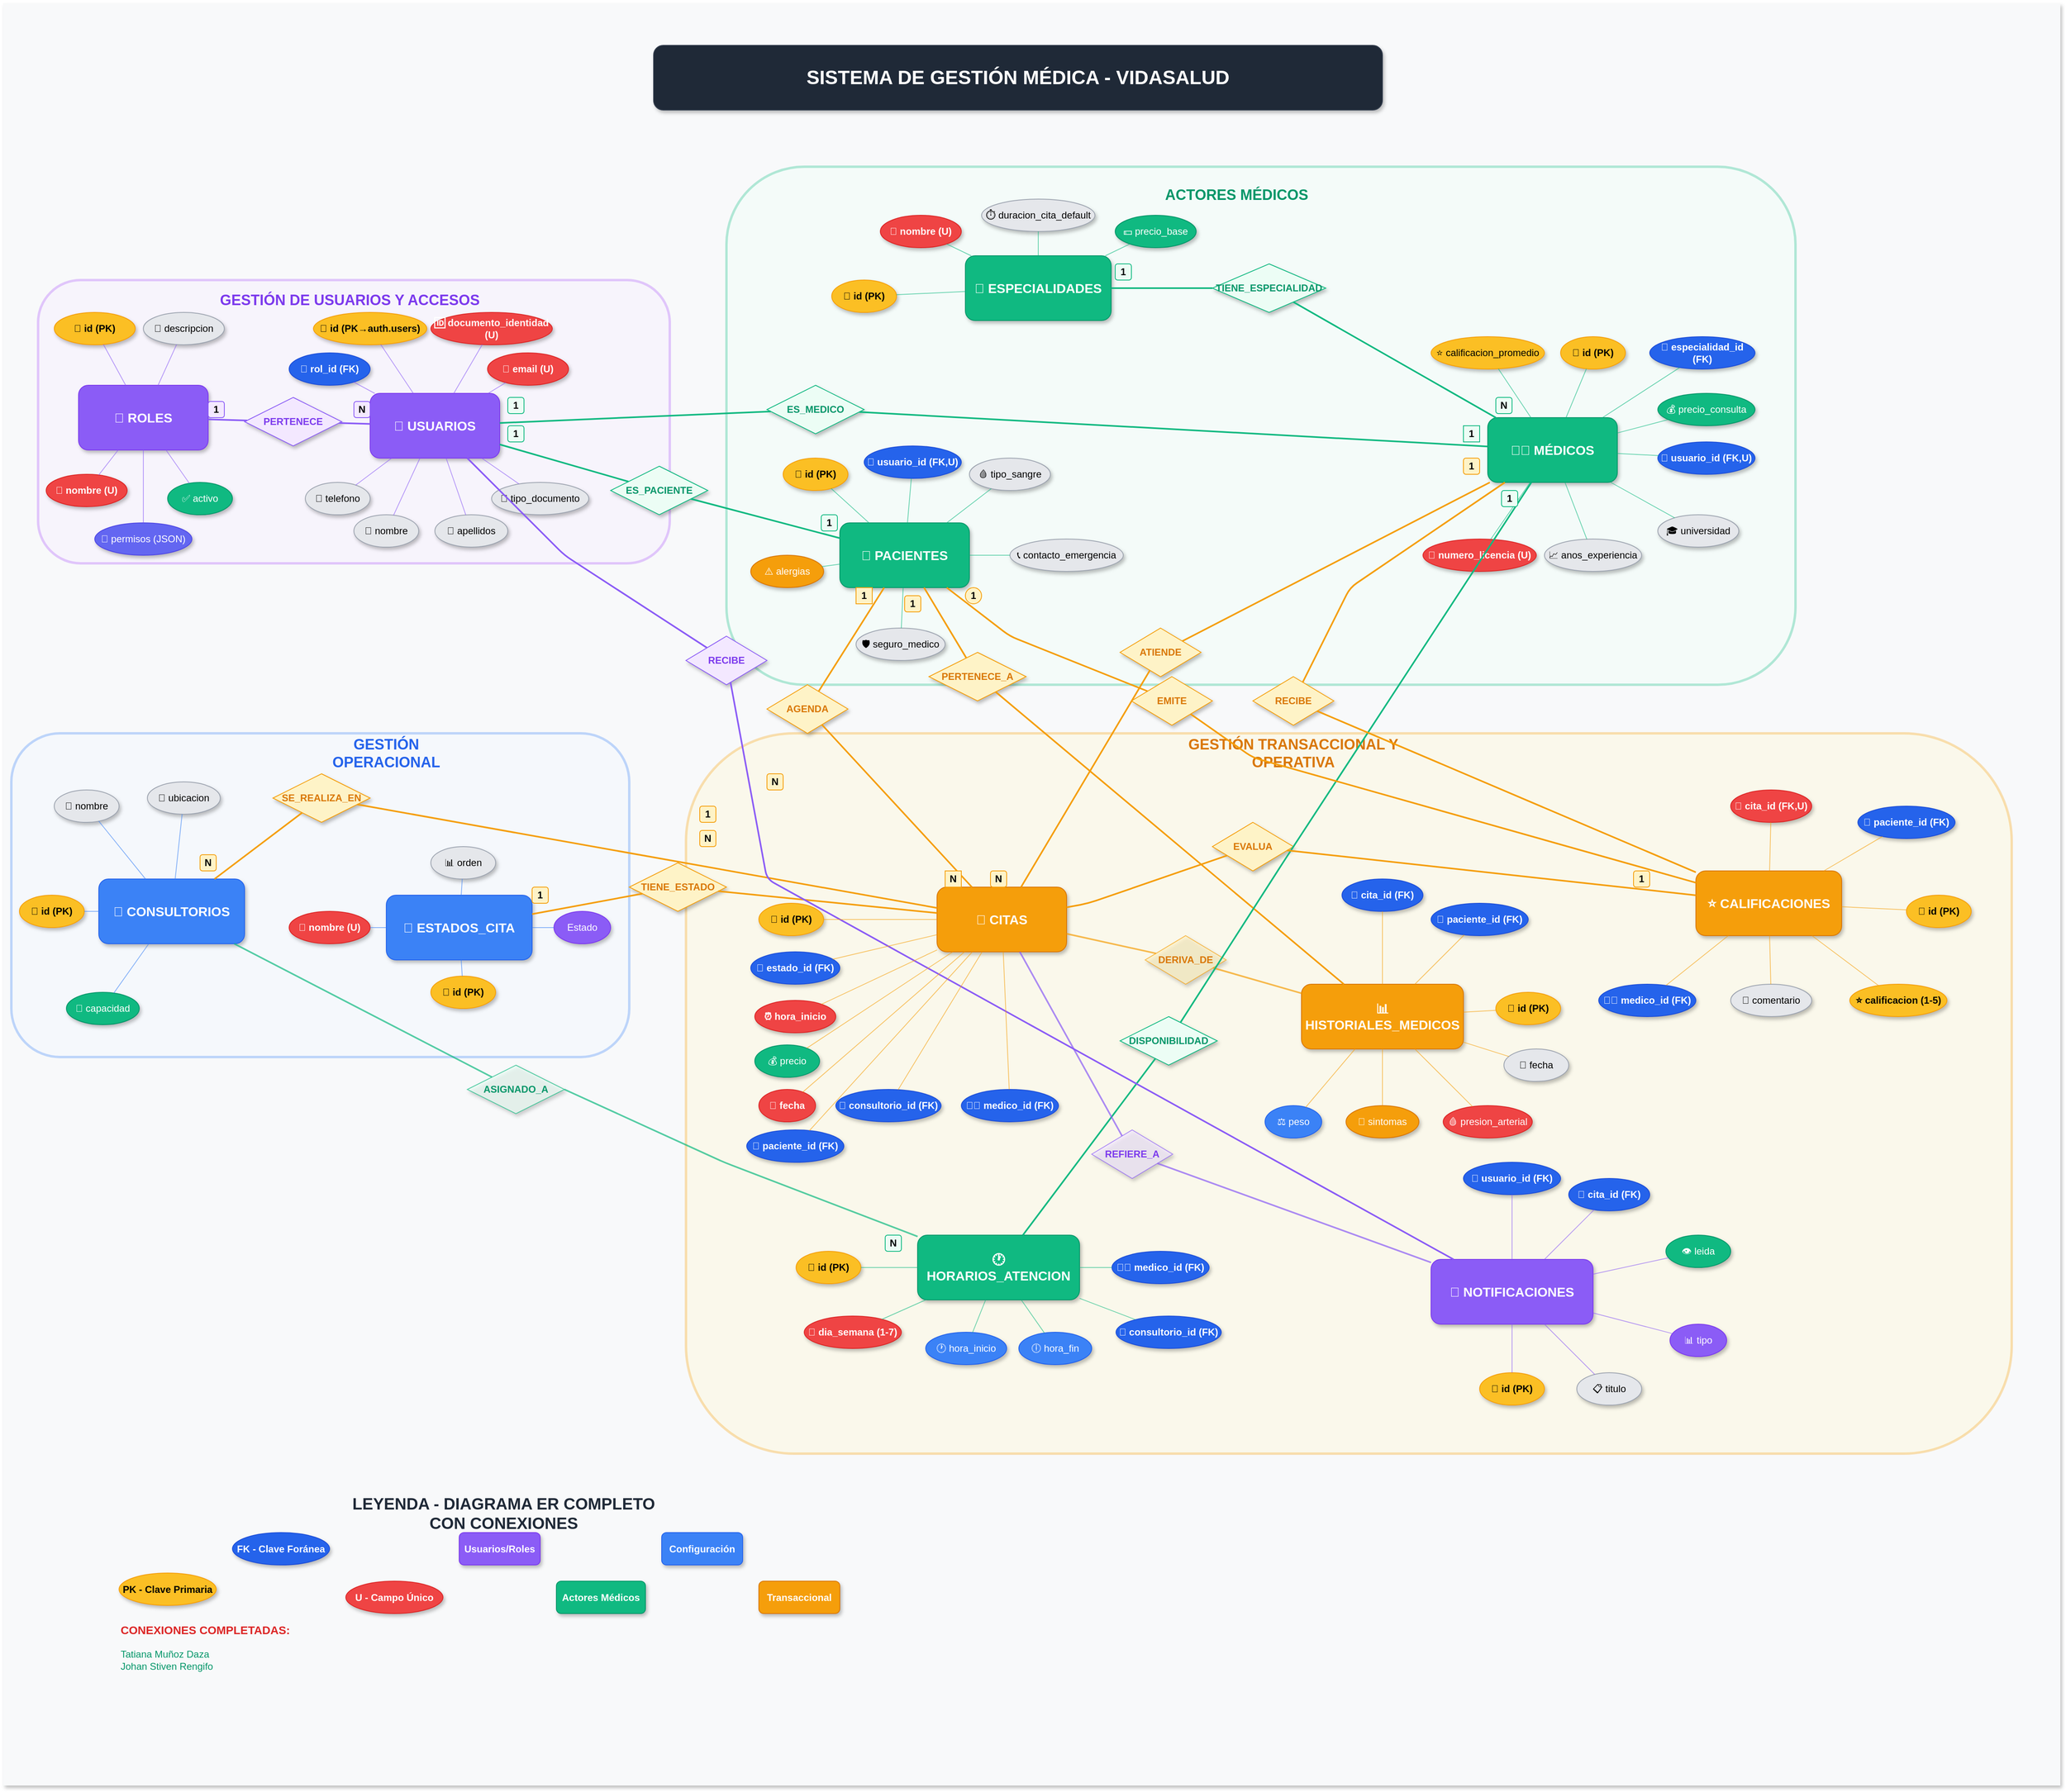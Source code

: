 <mxfile version="28.2.0">
  <diagram id="-tEnNXmAmZ19QA3czjL4" name="Página-1">
    <mxGraphModel dx="3609" dy="2241" grid="1" gridSize="10" guides="1" tooltips="1" connect="1" arrows="1" fold="1" page="1" pageScale="1" pageWidth="2336" pageHeight="1654" math="0" shadow="0">
      <root>
        <mxCell id="0" />
        <mxCell id="1" parent="0" />
        <mxCell id="background" value="" style="rounded=0;whiteSpace=wrap;html=1;fillColor=#f8f9fa;strokeColor=none;shadow=1;" parent="1" vertex="1">
          <mxGeometry x="-1030" y="-122" width="2540" height="2202" as="geometry" />
        </mxCell>
        <mxCell id="title" value="SISTEMA DE GESTIÓN MÉDICA - VIDASALUD" style="rounded=1;whiteSpace=wrap;html=1;fillColor=#1f2937;strokeColor=#374151;fontColor=#ffffff;fontStyle=1;fontSize=24;shadow=1;" parent="1" vertex="1">
          <mxGeometry x="-227" y="-70" width="900" height="80" as="geometry" />
        </mxCell>
        <mxCell id="user_zone" value="" style="rounded=1;whiteSpace=wrap;html=1;fillColor=#f3e8ff;strokeColor=#a855f7;strokeWidth=3;opacity=30;" parent="1" vertex="1">
          <mxGeometry x="-987" y="220" width="780" height="350" as="geometry" />
        </mxCell>
        <mxCell id="user_zone_title" value="GESTIÓN DE USUARIOS Y ACCESOS" style="text;html=1;strokeColor=none;fillColor=none;align=center;verticalAlign=middle;whiteSpace=wrap;rounded=0;fontStyle=1;fontSize=18;fontColor=#7c3aed;" parent="1" vertex="1">
          <mxGeometry x="-827" y="230" width="450" height="30" as="geometry" />
        </mxCell>
        <mxCell id="roles" value="👑 ROLES" style="rounded=1;whiteSpace=wrap;html=1;fillColor=#8b5cf6;strokeColor=#7c3aed;fontColor=#ffffff;fontStyle=1;fontSize=16;shadow=1;" parent="1" vertex="1">
          <mxGeometry x="-937" y="350" width="160" height="80" as="geometry" />
        </mxCell>
        <mxCell id="roles_id" value="🔑 id (PK)" style="ellipse;whiteSpace=wrap;html=1;fillColor=#fbbf24;strokeColor=#f59e0b;fontColor=#000000;fontStyle=1;shadow=1;" parent="1" vertex="1">
          <mxGeometry x="-967" y="260" width="100" height="40" as="geometry" />
        </mxCell>
        <mxCell id="roles_nombre" value="📛 nombre (U)" style="ellipse;whiteSpace=wrap;html=1;fillColor=#ef4444;strokeColor=#dc2626;fontColor=#ffffff;fontStyle=1;shadow=1;" parent="1" vertex="1">
          <mxGeometry x="-977" y="460" width="100" height="40" as="geometry" />
        </mxCell>
        <mxCell id="roles_descripcion" value="📝 descripcion" style="ellipse;whiteSpace=wrap;html=1;fillColor=#e5e7eb;strokeColor=#9ca3af;fontColor=#000000;shadow=1;" parent="1" vertex="1">
          <mxGeometry x="-857" y="260" width="100" height="40" as="geometry" />
        </mxCell>
        <mxCell id="roles_permisos" value="🔐 permisos (JSON)" style="ellipse;whiteSpace=wrap;html=1;fillColor=#6366f1;strokeColor=#4f46e5;fontColor=#ffffff;shadow=1;" parent="1" vertex="1">
          <mxGeometry x="-917" y="520" width="120" height="40" as="geometry" />
        </mxCell>
        <mxCell id="roles_activo" value="✅ activo" style="ellipse;whiteSpace=wrap;html=1;fillColor=#10b981;strokeColor=#059669;fontColor=#ffffff;shadow=1;" parent="1" vertex="1">
          <mxGeometry x="-827" y="470" width="80" height="40" as="geometry" />
        </mxCell>
        <mxCell id="usuarios" value="👤 USUARIOS" style="rounded=1;whiteSpace=wrap;html=1;fillColor=#8b5cf6;strokeColor=#7c3aed;fontColor=#ffffff;fontStyle=1;fontSize=16;shadow=1;" parent="1" vertex="1">
          <mxGeometry x="-577" y="360" width="160" height="80" as="geometry" />
        </mxCell>
        <mxCell id="usuarios_id" value="🔑 id (PK→auth.users)" style="ellipse;whiteSpace=wrap;html=1;fillColor=#fbbf24;strokeColor=#f59e0b;fontColor=#000000;fontStyle=1;shadow=1;" parent="1" vertex="1">
          <mxGeometry x="-647" y="260" width="140" height="40" as="geometry" />
        </mxCell>
        <mxCell id="usuarios_email" value="📧 email (U)" style="ellipse;whiteSpace=wrap;html=1;fillColor=#ef4444;strokeColor=#dc2626;fontColor=#ffffff;fontStyle=1;shadow=1;" parent="1" vertex="1">
          <mxGeometry x="-432" y="310" width="100" height="40" as="geometry" />
        </mxCell>
        <mxCell id="usuarios_documento" value="🆔 documento_identidad (U)" style="ellipse;whiteSpace=wrap;html=1;fillColor=#ef4444;strokeColor=#dc2626;fontColor=#ffffff;fontStyle=1;shadow=1;" parent="1" vertex="1">
          <mxGeometry x="-502" y="260" width="150" height="40" as="geometry" />
        </mxCell>
        <mxCell id="usuarios_rol_id" value="👑 rol_id (FK)" style="ellipse;whiteSpace=wrap;html=1;fillColor=#2563eb;strokeColor=#1d4ed8;fontColor=#ffffff;fontStyle=1;shadow=1;" parent="1" vertex="1">
          <mxGeometry x="-677" y="310" width="100" height="40" as="geometry" />
        </mxCell>
        <mxCell id="usuarios_nombre" value="👨 nombre" style="ellipse;whiteSpace=wrap;html=1;fillColor=#e5e7eb;strokeColor=#9ca3af;fontColor=#000000;shadow=1;" parent="1" vertex="1">
          <mxGeometry x="-597" y="510" width="80" height="40" as="geometry" />
        </mxCell>
        <mxCell id="usuarios_apellidos" value="👥 apellidos" style="ellipse;whiteSpace=wrap;html=1;fillColor=#e5e7eb;strokeColor=#9ca3af;fontColor=#000000;shadow=1;" parent="1" vertex="1">
          <mxGeometry x="-497" y="510" width="90" height="40" as="geometry" />
        </mxCell>
        <mxCell id="usuarios_telefono" value="📱 telefono" style="ellipse;whiteSpace=wrap;html=1;fillColor=#e5e7eb;strokeColor=#9ca3af;fontColor=#000000;shadow=1;" parent="1" vertex="1">
          <mxGeometry x="-657" y="470" width="80" height="40" as="geometry" />
        </mxCell>
        <mxCell id="usuarios_tipo_documento" value="📄 tipo_documento" style="ellipse;whiteSpace=wrap;html=1;fillColor=#e5e7eb;strokeColor=#9ca3af;fontColor=#000000;shadow=1;" parent="1" vertex="1">
          <mxGeometry x="-427" y="470" width="120" height="40" as="geometry" />
        </mxCell>
        <mxCell id="medical_zone" value="" style="rounded=1;whiteSpace=wrap;html=1;fillColor=#ecfdf5;strokeColor=#10b981;strokeWidth=3;opacity=30;" parent="1" vertex="1">
          <mxGeometry x="-137" y="80" width="1320" height="640" as="geometry" />
        </mxCell>
        <mxCell id="medical_zone_title" value="ACTORES MÉDICOS" style="text;html=1;strokeColor=none;fillColor=none;align=center;verticalAlign=middle;whiteSpace=wrap;rounded=0;fontStyle=1;fontSize=18;fontColor=#059669;" parent="1" vertex="1">
          <mxGeometry x="393" y="100" width="200" height="30" as="geometry" />
        </mxCell>
        <mxCell id="especialidades" value="🔬 ESPECIALIDADES" style="rounded=1;whiteSpace=wrap;html=1;fillColor=#10b981;strokeColor=#059669;fontColor=#ffffff;fontStyle=1;fontSize=16;shadow=1;" parent="1" vertex="1">
          <mxGeometry x="158" y="190" width="180" height="80" as="geometry" />
        </mxCell>
        <mxCell id="especialidades_id" value="🔑 id (PK)" style="ellipse;whiteSpace=wrap;html=1;fillColor=#fbbf24;strokeColor=#f59e0b;fontColor=#000000;fontStyle=1;shadow=1;" parent="1" vertex="1">
          <mxGeometry x="-7" y="220" width="80" height="40" as="geometry" />
        </mxCell>
        <mxCell id="especialidades_nombre" value="📛 nombre (U)" style="ellipse;whiteSpace=wrap;html=1;fillColor=#ef4444;strokeColor=#dc2626;fontColor=#ffffff;fontStyle=1;shadow=1;" parent="1" vertex="1">
          <mxGeometry x="53" y="140" width="100" height="40" as="geometry" />
        </mxCell>
        <mxCell id="especialidades_duracion" value="⏱️ duracion_cita_default" style="ellipse;whiteSpace=wrap;html=1;fillColor=#e5e7eb;strokeColor=#9ca3af;fontColor=#000000;shadow=1;" parent="1" vertex="1">
          <mxGeometry x="178" y="120" width="140" height="40" as="geometry" />
        </mxCell>
        <mxCell id="especialidades_precio" value="💵 precio_base" style="ellipse;whiteSpace=wrap;html=1;fillColor=#10b981;strokeColor=#059669;fontColor=#ffffff;shadow=1;" parent="1" vertex="1">
          <mxGeometry x="343" y="140" width="100" height="40" as="geometry" />
        </mxCell>
        <mxCell id="medicos" value="👨‍⚕️ MÉDICOS" style="rounded=1;whiteSpace=wrap;html=1;fillColor=#10b981;strokeColor=#059669;fontColor=#ffffff;fontStyle=1;fontSize=16;shadow=1;" parent="1" vertex="1">
          <mxGeometry x="803" y="390" width="160" height="80" as="geometry" />
        </mxCell>
        <mxCell id="medicos_id" value="🔑 id (PK)" style="ellipse;whiteSpace=wrap;html=1;fillColor=#fbbf24;strokeColor=#f59e0b;fontColor=#000000;fontStyle=1;shadow=1;" parent="1" vertex="1">
          <mxGeometry x="893" y="290" width="80" height="40" as="geometry" />
        </mxCell>
        <mxCell id="medicos_usuario_id" value="👤 usuario_id (FK,U)" style="ellipse;whiteSpace=wrap;html=1;fillColor=#2563eb;strokeColor=#1d4ed8;fontColor=#ffffff;fontStyle=1;shadow=1;" parent="1" vertex="1">
          <mxGeometry x="1013" y="420" width="120" height="40" as="geometry" />
        </mxCell>
        <mxCell id="medicos_especialidad_id" value="🔬 especialidad_id (FK)" style="ellipse;whiteSpace=wrap;html=1;fillColor=#2563eb;strokeColor=#1d4ed8;fontColor=#ffffff;fontStyle=1;shadow=1;" parent="1" vertex="1">
          <mxGeometry x="1003" y="290" width="130" height="40" as="geometry" />
        </mxCell>
        <mxCell id="medicos_licencia" value="📜 numero_licencia (U)" style="ellipse;whiteSpace=wrap;html=1;fillColor=#ef4444;strokeColor=#dc2626;fontColor=#ffffff;fontStyle=1;shadow=1;" parent="1" vertex="1">
          <mxGeometry x="723" y="540" width="140" height="40" as="geometry" />
        </mxCell>
        <mxCell id="medicos_universidad" value="🎓 universidad" style="ellipse;whiteSpace=wrap;html=1;fillColor=#e5e7eb;strokeColor=#9ca3af;fontColor=#000000;shadow=1;" parent="1" vertex="1">
          <mxGeometry x="1013" y="510" width="100" height="40" as="geometry" />
        </mxCell>
        <mxCell id="medicos_experiencia" value="📈 anos_experiencia" style="ellipse;whiteSpace=wrap;html=1;fillColor=#e5e7eb;strokeColor=#9ca3af;fontColor=#000000;shadow=1;" parent="1" vertex="1">
          <mxGeometry x="873" y="540" width="120" height="40" as="geometry" />
        </mxCell>
        <mxCell id="medicos_precio" value="💰 precio_consulta" style="ellipse;whiteSpace=wrap;html=1;fillColor=#10b981;strokeColor=#059669;fontColor=#ffffff;shadow=1;" parent="1" vertex="1">
          <mxGeometry x="1013" y="360" width="120" height="40" as="geometry" />
        </mxCell>
        <mxCell id="medicos_calificacion" value="⭐ calificacion_promedio" style="ellipse;whiteSpace=wrap;html=1;fillColor=#fbbf24;strokeColor=#f59e0b;fontColor=#000000;shadow=1;" parent="1" vertex="1">
          <mxGeometry x="733" y="290" width="140" height="40" as="geometry" />
        </mxCell>
        <mxCell id="pacientes" value="🏥 PACIENTES" style="rounded=1;whiteSpace=wrap;html=1;fillColor=#10b981;strokeColor=#059669;fontColor=#ffffff;fontStyle=1;fontSize=16;shadow=1;" parent="1" vertex="1">
          <mxGeometry x="3" y="520" width="160" height="80" as="geometry" />
        </mxCell>
        <mxCell id="pacientes_id" value="🔑 id (PK)" style="ellipse;whiteSpace=wrap;html=1;fillColor=#fbbf24;strokeColor=#f59e0b;fontColor=#000000;fontStyle=1;shadow=1;" parent="1" vertex="1">
          <mxGeometry x="-67" y="440" width="80" height="40" as="geometry" />
        </mxCell>
        <mxCell id="pacientes_usuario_id" value="👤 usuario_id (FK,U)" style="ellipse;whiteSpace=wrap;html=1;fillColor=#2563eb;strokeColor=#1d4ed8;fontColor=#ffffff;fontStyle=1;shadow=1;" parent="1" vertex="1">
          <mxGeometry x="33" y="425" width="120" height="40" as="geometry" />
        </mxCell>
        <mxCell id="pacientes_tipo_sangre" value="🩸 tipo_sangre" style="ellipse;whiteSpace=wrap;html=1;fillColor=#e5e7eb;strokeColor=#9ca3af;fontColor=#000000;shadow=1;" parent="1" vertex="1">
          <mxGeometry x="163" y="440" width="100" height="40" as="geometry" />
        </mxCell>
        <mxCell id="pacientes_alergias" value="⚠️ alergias" style="ellipse;whiteSpace=wrap;html=1;fillColor=#f59e0b;strokeColor=#d97706;fontColor=#ffffff;shadow=1;" parent="1" vertex="1">
          <mxGeometry x="-107" y="560" width="90" height="40" as="geometry" />
        </mxCell>
        <mxCell id="pacientes_seguro" value="🛡️ seguro_medico" style="ellipse;whiteSpace=wrap;html=1;fillColor=#e5e7eb;strokeColor=#9ca3af;fontColor=#000000;shadow=1;" parent="1" vertex="1">
          <mxGeometry x="23" y="650" width="110" height="40" as="geometry" />
        </mxCell>
        <mxCell id="pacientes_contacto" value="📞 contacto_emergencia" style="ellipse;whiteSpace=wrap;html=1;fillColor=#e5e7eb;strokeColor=#9ca3af;fontColor=#000000;shadow=1;" parent="1" vertex="1">
          <mxGeometry x="213" y="540" width="140" height="40" as="geometry" />
        </mxCell>
        <mxCell id="operational_zone" value="" style="rounded=1;whiteSpace=wrap;html=1;fillColor=#eff6ff;strokeColor=#3b82f6;strokeWidth=3;opacity=30;" parent="1" vertex="1">
          <mxGeometry x="-1020" y="780" width="763" height="400" as="geometry" />
        </mxCell>
        <mxCell id="operational_zone_title" value="GESTIÓN OPERACIONAL" style="text;html=1;strokeColor=none;fillColor=none;align=center;verticalAlign=middle;whiteSpace=wrap;rounded=0;fontStyle=1;fontSize=18;fontColor=#2563eb;" parent="1" vertex="1">
          <mxGeometry x="-667" y="790" width="220" height="30" as="geometry" />
        </mxCell>
        <mxCell id="consultorios" value="🏢 CONSULTORIOS" style="rounded=1;whiteSpace=wrap;html=1;fillColor=#3b82f6;strokeColor=#2563eb;fontColor=#ffffff;fontStyle=1;fontSize=16;shadow=1;" parent="1" vertex="1">
          <mxGeometry x="-912" y="960" width="180" height="80" as="geometry" />
        </mxCell>
        <mxCell id="consultorios_id" value="🔑 id (PK)" style="ellipse;whiteSpace=wrap;html=1;fillColor=#fbbf24;strokeColor=#f59e0b;fontColor=#000000;fontStyle=1;shadow=1;" parent="1" vertex="1">
          <mxGeometry x="-1010" y="980" width="80" height="40" as="geometry" />
        </mxCell>
        <mxCell id="consultorios_nombre" value="📛 nombre" style="ellipse;whiteSpace=wrap;html=1;fillColor=#e5e7eb;strokeColor=#9ca3af;fontColor=#000000;shadow=1;" parent="1" vertex="1">
          <mxGeometry x="-967" y="850" width="80" height="40" as="geometry" />
        </mxCell>
        <mxCell id="consultorios_ubicacion" value="📍 ubicacion" style="ellipse;whiteSpace=wrap;html=1;fillColor=#e5e7eb;strokeColor=#9ca3af;fontColor=#000000;shadow=1;" parent="1" vertex="1">
          <mxGeometry x="-852" y="840" width="90" height="40" as="geometry" />
        </mxCell>
        <mxCell id="consultorios_capacidad" value="👥 capacidad" style="ellipse;whiteSpace=wrap;html=1;fillColor=#10b981;strokeColor=#059669;fontColor=#ffffff;shadow=1;" parent="1" vertex="1">
          <mxGeometry x="-952" y="1100" width="90" height="40" as="geometry" />
        </mxCell>
        <mxCell id="estados_cita" value="🔄 ESTADOS_CITA" style="rounded=1;whiteSpace=wrap;html=1;fillColor=#3b82f6;strokeColor=#2563eb;fontColor=#ffffff;fontStyle=1;fontSize=16;shadow=1;" parent="1" vertex="1">
          <mxGeometry x="-557" y="980" width="180" height="80" as="geometry" />
        </mxCell>
        <mxCell id="estados_id" value="🔑 id (PK)" style="ellipse;whiteSpace=wrap;html=1;fillColor=#fbbf24;strokeColor=#f59e0b;fontColor=#000000;fontStyle=1;shadow=1;" parent="1" vertex="1">
          <mxGeometry x="-502" y="1080" width="80" height="40" as="geometry" />
        </mxCell>
        <mxCell id="estados_nombre" value="📛 nombre (U)" style="ellipse;whiteSpace=wrap;html=1;fillColor=#ef4444;strokeColor=#dc2626;fontColor=#ffffff;fontStyle=1;shadow=1;" parent="1" vertex="1">
          <mxGeometry x="-677" y="1000" width="100" height="40" as="geometry" />
        </mxCell>
        <mxCell id="estados_color" value="Estado" style="ellipse;whiteSpace=wrap;html=1;fillColor=#8b5cf6;strokeColor=#7c3aed;fontColor=#ffffff;shadow=1;" parent="1" vertex="1">
          <mxGeometry x="-350" y="1000" width="70" height="40" as="geometry" />
        </mxCell>
        <mxCell id="estados_orden" value="📊 orden" style="ellipse;whiteSpace=wrap;html=1;fillColor=#e5e7eb;strokeColor=#9ca3af;fontColor=#000000;shadow=1;" parent="1" vertex="1">
          <mxGeometry x="-502" y="920" width="80" height="40" as="geometry" />
        </mxCell>
        <mxCell id="transaction_zone" value="" style="rounded=1;whiteSpace=wrap;html=1;fillColor=#fef3c7;strokeColor=#f59e0b;strokeWidth=3;opacity=30;" parent="1" vertex="1">
          <mxGeometry x="-187" y="780" width="1637" height="890" as="geometry" />
        </mxCell>
        <mxCell id="transaction_zone_title" value="GESTIÓN TRANSACCIONAL Y OPERATIVA" style="text;html=1;strokeColor=none;fillColor=none;align=center;verticalAlign=middle;whiteSpace=wrap;rounded=0;fontStyle=1;fontSize=18;fontColor=#d97706;" parent="1" vertex="1">
          <mxGeometry x="413" y="790" width="300" height="30" as="geometry" />
        </mxCell>
        <mxCell id="citas" value="📅 CITAS" style="rounded=1;whiteSpace=wrap;html=1;fillColor=#f59e0b;strokeColor=#d97706;fontColor=#ffffff;fontStyle=1;fontSize=16;shadow=1;" parent="1" vertex="1">
          <mxGeometry x="123" y="970" width="160" height="80" as="geometry" />
        </mxCell>
        <mxCell id="citas_id" value="🔑 id (PK)" style="ellipse;whiteSpace=wrap;html=1;fillColor=#fbbf24;strokeColor=#f59e0b;fontColor=#000000;fontStyle=1;shadow=1;" parent="1" vertex="1">
          <mxGeometry x="-97" y="990" width="80" height="40" as="geometry" />
        </mxCell>
        <mxCell id="citas_paciente_id" value="🏥 paciente_id (FK)" style="ellipse;whiteSpace=wrap;html=1;fillColor=#2563eb;strokeColor=#1d4ed8;fontColor=#ffffff;fontStyle=1;shadow=1;" parent="1" vertex="1">
          <mxGeometry x="-112" y="1270" width="120" height="40" as="geometry" />
        </mxCell>
        <mxCell id="citas_medico_id" value="👨‍⚕️ medico_id (FK)" style="ellipse;whiteSpace=wrap;html=1;fillColor=#2563eb;strokeColor=#1d4ed8;fontColor=#ffffff;fontStyle=1;shadow=1;" parent="1" vertex="1">
          <mxGeometry x="153" y="1220" width="120" height="40" as="geometry" />
        </mxCell>
        <mxCell id="citas_consultorio_id" value="🏢 consultorio_id (FK)" style="ellipse;whiteSpace=wrap;html=1;fillColor=#2563eb;strokeColor=#1d4ed8;fontColor=#ffffff;fontStyle=1;shadow=1;" parent="1" vertex="1">
          <mxGeometry x="-2" y="1220" width="130" height="40" as="geometry" />
        </mxCell>
        <mxCell id="citas_estado_id" value="🔄 estado_id (FK)" style="ellipse;whiteSpace=wrap;html=1;fillColor=#2563eb;strokeColor=#1d4ed8;fontColor=#ffffff;fontStyle=1;shadow=1;" parent="1" vertex="1">
          <mxGeometry x="-107" y="1050" width="110" height="40" as="geometry" />
        </mxCell>
        <mxCell id="citas_fecha" value="📅 fecha" style="ellipse;whiteSpace=wrap;html=1;fillColor=#ef4444;strokeColor=#dc2626;fontColor=#ffffff;fontStyle=1;shadow=1;" parent="1" vertex="1">
          <mxGeometry x="-97" y="1220" width="70" height="40" as="geometry" />
        </mxCell>
        <mxCell id="citas_hora_inicio" value="⏰ hora_inicio" style="ellipse;whiteSpace=wrap;html=1;fillColor=#ef4444;strokeColor=#dc2626;fontColor=#ffffff;fontStyle=1;shadow=1;" parent="1" vertex="1">
          <mxGeometry x="-102" y="1110" width="100" height="40" as="geometry" />
        </mxCell>
        <mxCell id="citas_precio" value="💰 precio" style="ellipse;whiteSpace=wrap;html=1;fillColor=#10b981;strokeColor=#059669;fontColor=#ffffff;shadow=1;" parent="1" vertex="1">
          <mxGeometry x="-102" y="1165" width="80" height="40" as="geometry" />
        </mxCell>
        <mxCell id="historiales" value="📊 HISTORIALES_MEDICOS" style="rounded=1;whiteSpace=wrap;html=1;fillColor=#f59e0b;strokeColor=#d97706;fontColor=#ffffff;fontStyle=1;fontSize=16;shadow=1;" parent="1" vertex="1">
          <mxGeometry x="573" y="1090" width="200" height="80" as="geometry" />
        </mxCell>
        <mxCell id="historiales_id" value="🔑 id (PK)" style="ellipse;whiteSpace=wrap;html=1;fillColor=#fbbf24;strokeColor=#f59e0b;fontColor=#000000;fontStyle=1;shadow=1;" parent="1" vertex="1">
          <mxGeometry x="813" y="1100" width="80" height="40" as="geometry" />
        </mxCell>
        <mxCell id="historiales_paciente_id" value="🏥 paciente_id (FK)" style="ellipse;whiteSpace=wrap;html=1;fillColor=#2563eb;strokeColor=#1d4ed8;fontColor=#ffffff;fontStyle=1;shadow=1;" parent="1" vertex="1">
          <mxGeometry x="733" y="990" width="120" height="40" as="geometry" />
        </mxCell>
        <mxCell id="historiales_cita_id" value="📅 cita_id (FK)" style="ellipse;whiteSpace=wrap;html=1;fillColor=#2563eb;strokeColor=#1d4ed8;fontColor=#ffffff;fontStyle=1;shadow=1;" parent="1" vertex="1">
          <mxGeometry x="623" y="960" width="100" height="40" as="geometry" />
        </mxCell>
        <mxCell id="historiales_fecha" value="📅 fecha" style="ellipse;whiteSpace=wrap;html=1;fillColor=#e5e7eb;strokeColor=#9ca3af;fontColor=#000000;shadow=1;" parent="1" vertex="1">
          <mxGeometry x="823" y="1170" width="80" height="40" as="geometry" />
        </mxCell>
        <mxCell id="historiales_peso" value="⚖️ peso" style="ellipse;whiteSpace=wrap;html=1;fillColor=#3b82f6;strokeColor=#2563eb;fontColor=#ffffff;shadow=1;" parent="1" vertex="1">
          <mxGeometry x="528" y="1240" width="70" height="40" as="geometry" />
        </mxCell>
        <mxCell id="historiales_presion" value="🩸 presion_arterial" style="ellipse;whiteSpace=wrap;html=1;fillColor=#ef4444;strokeColor=#dc2626;fontColor=#ffffff;shadow=1;" parent="1" vertex="1">
          <mxGeometry x="748" y="1240" width="110" height="40" as="geometry" />
        </mxCell>
        <mxCell id="historiales_sintomas" value="🤒 sintomas" style="ellipse;whiteSpace=wrap;html=1;fillColor=#f59e0b;strokeColor=#d97706;fontColor=#ffffff;shadow=1;" parent="1" vertex="1">
          <mxGeometry x="628" y="1240" width="90" height="40" as="geometry" />
        </mxCell>
        <mxCell id="calificaciones" value="⭐ CALIFICACIONES" style="rounded=1;whiteSpace=wrap;html=1;fillColor=#f59e0b;strokeColor=#d97706;fontColor=#ffffff;fontStyle=1;fontSize=16;shadow=1;" parent="1" vertex="1">
          <mxGeometry x="1060" y="950" width="180" height="80" as="geometry" />
        </mxCell>
        <mxCell id="calificaciones_id" value="🔑 id (PK)" style="ellipse;whiteSpace=wrap;html=1;fillColor=#fbbf24;strokeColor=#f59e0b;fontColor=#000000;fontStyle=1;shadow=1;" parent="1" vertex="1">
          <mxGeometry x="1320" y="980" width="80" height="40" as="geometry" />
        </mxCell>
        <mxCell id="calificaciones_cita_id" value="📅 cita_id (FK,U)" style="ellipse;whiteSpace=wrap;html=1;fillColor=#ef4444;strokeColor=#dc2626;fontColor=#ffffff;fontStyle=1;shadow=1;" parent="1" vertex="1">
          <mxGeometry x="1103" y="850" width="100" height="40" as="geometry" />
        </mxCell>
        <mxCell id="calificaciones_paciente_id" value="🏥 paciente_id (FK)" style="ellipse;whiteSpace=wrap;html=1;fillColor=#2563eb;strokeColor=#1d4ed8;fontColor=#ffffff;fontStyle=1;shadow=1;" parent="1" vertex="1">
          <mxGeometry x="1260" y="870" width="120" height="40" as="geometry" />
        </mxCell>
        <mxCell id="calificaciones_medico_id" value="👨‍⚕️ medico_id (FK)" style="ellipse;whiteSpace=wrap;html=1;fillColor=#2563eb;strokeColor=#1d4ed8;fontColor=#ffffff;fontStyle=1;shadow=1;" parent="1" vertex="1">
          <mxGeometry x="940" y="1090" width="120" height="40" as="geometry" />
        </mxCell>
        <mxCell id="calificaciones_puntos" value="⭐ calificacion (1-5)" style="ellipse;whiteSpace=wrap;html=1;fillColor=#fbbf24;strokeColor=#f59e0b;fontColor=#000000;fontStyle=1;shadow=1;" parent="1" vertex="1">
          <mxGeometry x="1250" y="1090" width="120" height="40" as="geometry" />
        </mxCell>
        <mxCell id="calificaciones_comentario" value="💬 comentario" style="ellipse;whiteSpace=wrap;html=1;fillColor=#e5e7eb;strokeColor=#9ca3af;fontColor=#000000;shadow=1;" parent="1" vertex="1">
          <mxGeometry x="1103" y="1090" width="100" height="40" as="geometry" />
        </mxCell>
        <mxCell id="horarios" value="🕐 HORARIOS_ATENCION" style="rounded=1;whiteSpace=wrap;html=1;fillColor=#10b981;strokeColor=#059669;fontColor=#ffffff;fontStyle=1;fontSize=16;shadow=1;" parent="1" vertex="1">
          <mxGeometry x="99" y="1400" width="200" height="80" as="geometry" />
        </mxCell>
        <mxCell id="horarios_id" value="🔑 id (PK)" style="ellipse;whiteSpace=wrap;html=1;fillColor=#fbbf24;strokeColor=#f59e0b;fontColor=#000000;fontStyle=1;shadow=1;" parent="1" vertex="1">
          <mxGeometry x="-51" y="1420" width="80" height="40" as="geometry" />
        </mxCell>
        <mxCell id="horarios_medico_id" value="👨‍⚕️ medico_id (FK)" style="ellipse;whiteSpace=wrap;html=1;fillColor=#2563eb;strokeColor=#1d4ed8;fontColor=#ffffff;fontStyle=1;shadow=1;" parent="1" vertex="1">
          <mxGeometry x="339" y="1420" width="120" height="40" as="geometry" />
        </mxCell>
        <mxCell id="horarios_consultorio_id" value="🏢 consultorio_id (FK)" style="ellipse;whiteSpace=wrap;html=1;fillColor=#2563eb;strokeColor=#1d4ed8;fontColor=#ffffff;fontStyle=1;shadow=1;" parent="1" vertex="1">
          <mxGeometry x="344" y="1500" width="130" height="40" as="geometry" />
        </mxCell>
        <mxCell id="horarios_dia" value="📅 dia_semana (1-7)" style="ellipse;whiteSpace=wrap;html=1;fillColor=#ef4444;strokeColor=#dc2626;fontColor=#ffffff;fontStyle=1;shadow=1;" parent="1" vertex="1">
          <mxGeometry x="-41" y="1500" width="120" height="40" as="geometry" />
        </mxCell>
        <mxCell id="horarios_inicio" value="🕐 hora_inicio" style="ellipse;whiteSpace=wrap;html=1;fillColor=#3b82f6;strokeColor=#2563eb;fontColor=#ffffff;shadow=1;" parent="1" vertex="1">
          <mxGeometry x="109" y="1520" width="100" height="40" as="geometry" />
        </mxCell>
        <mxCell id="horarios_fin" value="🕕 hora_fin" style="ellipse;whiteSpace=wrap;html=1;fillColor=#3b82f6;strokeColor=#2563eb;fontColor=#ffffff;shadow=1;" parent="1" vertex="1">
          <mxGeometry x="224" y="1520" width="90" height="40" as="geometry" />
        </mxCell>
        <mxCell id="notificaciones" value="🔔 NOTIFICACIONES" style="rounded=1;whiteSpace=wrap;html=1;fillColor=#8b5cf6;strokeColor=#7c3aed;fontColor=#ffffff;fontStyle=1;fontSize=16;shadow=1;" parent="1" vertex="1">
          <mxGeometry x="733" y="1430" width="200" height="80" as="geometry" />
        </mxCell>
        <mxCell id="notificaciones_id" value="🔑 id (PK)" style="ellipse;whiteSpace=wrap;html=1;fillColor=#fbbf24;strokeColor=#f59e0b;fontColor=#000000;fontStyle=1;shadow=1;" parent="1" vertex="1">
          <mxGeometry x="793" y="1570" width="80" height="40" as="geometry" />
        </mxCell>
        <mxCell id="notificaciones_usuario_id" value="👤 usuario_id (FK)" style="ellipse;whiteSpace=wrap;html=1;fillColor=#2563eb;strokeColor=#1d4ed8;fontColor=#ffffff;fontStyle=1;shadow=1;" parent="1" vertex="1">
          <mxGeometry x="773" y="1310" width="120" height="40" as="geometry" />
        </mxCell>
        <mxCell id="notificaciones_cita_id" value="📅 cita_id (FK)" style="ellipse;whiteSpace=wrap;html=1;fillColor=#2563eb;strokeColor=#1d4ed8;fontColor=#ffffff;fontStyle=1;shadow=1;" parent="1" vertex="1">
          <mxGeometry x="903" y="1330" width="100" height="40" as="geometry" />
        </mxCell>
        <mxCell id="notificaciones_titulo" value="📋 titulo" style="ellipse;whiteSpace=wrap;html=1;fillColor=#e5e7eb;strokeColor=#9ca3af;fontColor=#000000;shadow=1;" parent="1" vertex="1">
          <mxGeometry x="913" y="1570" width="80" height="40" as="geometry" />
        </mxCell>
        <mxCell id="notificaciones_tipo" value="📊 tipo" style="ellipse;whiteSpace=wrap;html=1;fillColor=#8b5cf6;strokeColor=#7c3aed;fontColor=#ffffff;shadow=1;" parent="1" vertex="1">
          <mxGeometry x="1028" y="1510" width="70" height="40" as="geometry" />
        </mxCell>
        <mxCell id="notificaciones_leida" value="👁️ leida" style="ellipse;whiteSpace=wrap;html=1;fillColor=#10b981;strokeColor=#059669;fontColor=#ffffff;shadow=1;" parent="1" vertex="1">
          <mxGeometry x="1023" y="1400" width="80" height="40" as="geometry" />
        </mxCell>
        <mxCell id="rel_usuarios_roles" value="PERTENECE" style="rhombus;whiteSpace=wrap;html=1;fillColor=#f3e8ff;strokeColor=#8b5cf6;fontColor=#7c3aed;fontStyle=1;shadow=1;" parent="1" vertex="1">
          <mxGeometry x="-732" y="365" width="120" height="60" as="geometry" />
        </mxCell>
        <mxCell id="rel_usuarios_pacientes" value="ES_PACIENTE" style="rhombus;whiteSpace=wrap;html=1;fillColor=#ecfdf5;strokeColor=#10b981;fontColor=#059669;fontStyle=1;shadow=1;" parent="1" vertex="1">
          <mxGeometry x="-280" y="450" width="120" height="60" as="geometry" />
        </mxCell>
        <mxCell id="rel_usuarios_medicos" value="ES_MEDICO" style="rhombus;whiteSpace=wrap;html=1;fillColor=#ecfdf5;strokeColor=#10b981;fontColor=#059669;fontStyle=1;shadow=1;" parent="1" vertex="1">
          <mxGeometry x="-87" y="350" width="120" height="60" as="geometry" />
        </mxCell>
        <mxCell id="rel_medicos_especialidades" value="TIENE_ESPECIALIDAD" style="rhombus;whiteSpace=wrap;html=1;fillColor=#ecfdf5;strokeColor=#10b981;fontColor=#059669;fontStyle=1;shadow=1;" parent="1" vertex="1">
          <mxGeometry x="463" y="200" width="140" height="60" as="geometry" />
        </mxCell>
        <mxCell id="rel_citas_pacientes" value="AGENDA" style="rhombus;whiteSpace=wrap;html=1;fillColor=#fef3c7;strokeColor=#f59e0b;fontColor=#d97706;fontStyle=1;shadow=1;" parent="1" vertex="1">
          <mxGeometry x="-87" y="720" width="100" height="60" as="geometry" />
        </mxCell>
        <mxCell id="rel_citas_medicos" value="ATIENDE" style="rhombus;whiteSpace=wrap;html=1;fillColor=#fef3c7;strokeColor=#f59e0b;fontColor=#d97706;fontStyle=1;shadow=1;" parent="1" vertex="1">
          <mxGeometry x="349" y="650" width="100" height="60" as="geometry" />
        </mxCell>
        <mxCell id="rel_citas_consultorios" value="SE_REALIZA_EN" style="rhombus;whiteSpace=wrap;html=1;fillColor=#fef3c7;strokeColor=#f59e0b;fontColor=#d97706;fontStyle=1;shadow=1;" parent="1" vertex="1">
          <mxGeometry x="-697" y="830" width="120" height="60" as="geometry" />
        </mxCell>
        <mxCell id="rel_citas_estados" value="TIENE_ESTADO" style="rhombus;whiteSpace=wrap;html=1;fillColor=#fef3c7;strokeColor=#f59e0b;fontColor=#d97706;fontStyle=1;shadow=1;" parent="1" vertex="1">
          <mxGeometry x="-257" y="940" width="120" height="60" as="geometry" />
        </mxCell>
        <mxCell id="rel_historiales_pacientes" value="PERTENECE_A" style="rhombus;whiteSpace=wrap;html=1;fillColor=#fef3c7;strokeColor=#f59e0b;fontColor=#d97706;fontStyle=1;shadow=1;" parent="1" vertex="1">
          <mxGeometry x="113" y="680" width="120" height="60" as="geometry" />
        </mxCell>
        <mxCell id="rel_historiales_citas" value="DERIVA_DE" style="rhombus;whiteSpace=wrap;html=1;fillColor=#fef3c7;strokeColor=#f59e0b;fontColor=#d97706;fontStyle=1;shadow=1;opacity=70;" parent="1" vertex="1">
          <mxGeometry x="380" y="1030" width="100" height="60" as="geometry" />
        </mxCell>
        <mxCell id="rel_horarios_medicos" value="DISPONIBILIDAD" style="rhombus;whiteSpace=wrap;html=1;fillColor=#ecfdf5;strokeColor=#10b981;fontColor=#059669;fontStyle=1;shadow=1;" parent="1" vertex="1">
          <mxGeometry x="349" y="1130" width="120" height="60" as="geometry" />
        </mxCell>
        <mxCell id="rel_horarios_consultorios" value="ASIGNADO_A" style="rhombus;whiteSpace=wrap;html=1;fillColor=#ecfdf5;strokeColor=#10b981;fontColor=#059669;fontStyle=1;shadow=1;opacity=70;" parent="1" vertex="1">
          <mxGeometry x="-457" y="1190" width="120" height="60" as="geometry" />
        </mxCell>
        <mxCell id="rel_calificaciones_citas" value="EVALUA" style="rhombus;whiteSpace=wrap;html=1;fillColor=#fef3c7;strokeColor=#f59e0b;fontColor=#d97706;fontStyle=1;shadow=1;" parent="1" vertex="1">
          <mxGeometry x="463" y="890" width="100" height="60" as="geometry" />
        </mxCell>
        <mxCell id="rel_calificaciones_pacientes" value="EMITE" style="rhombus;whiteSpace=wrap;html=1;fillColor=#fef3c7;strokeColor=#f59e0b;fontColor=#d97706;fontStyle=1;shadow=1;" parent="1" vertex="1">
          <mxGeometry x="363" y="710" width="100" height="60" as="geometry" />
        </mxCell>
        <mxCell id="rel_calificaciones_medicos" value="RECIBE" style="rhombus;whiteSpace=wrap;html=1;fillColor=#fef3c7;strokeColor=#f59e0b;fontColor=#d97706;fontStyle=1;shadow=1;" parent="1" vertex="1">
          <mxGeometry x="513" y="710" width="100" height="60" as="geometry" />
        </mxCell>
        <mxCell id="rel_notificaciones_usuarios" value="RECIBE" style="rhombus;whiteSpace=wrap;html=1;fillColor=#f3e8ff;strokeColor=#8b5cf6;fontColor=#7c3aed;fontStyle=1;shadow=1;" parent="1" vertex="1">
          <mxGeometry x="-187" y="660" width="100" height="60" as="geometry" />
        </mxCell>
        <mxCell id="rel_notificaciones_citas" value="REFIERE_A" style="rhombus;whiteSpace=wrap;html=1;fillColor=#f3e8ff;strokeColor=#8b5cf6;fontColor=#7c3aed;fontStyle=1;shadow=1;opacity=70;" parent="1" vertex="1">
          <mxGeometry x="314" y="1270" width="100" height="60" as="geometry" />
        </mxCell>
        <mxCell id="line1" value="" style="endArrow=none;html=1;rounded=1;strokeWidth=2;strokeColor=#8b5cf6;" parent="1" source="usuarios" target="rel_usuarios_roles" edge="1">
          <mxGeometry width="50" height="50" relative="1" as="geometry">
            <mxPoint x="-537" y="340" as="sourcePoint" />
            <mxPoint x="-607" y="380" as="targetPoint" />
          </mxGeometry>
        </mxCell>
        <mxCell id="line2" value="" style="endArrow=none;html=1;rounded=1;strokeWidth=2;strokeColor=#8b5cf6;" parent="1" source="rel_usuarios_roles" target="roles" edge="1">
          <mxGeometry width="50" height="50" relative="1" as="geometry">
            <mxPoint x="-687" y="390" as="sourcePoint" />
            <mxPoint x="-737" y="340" as="targetPoint" />
          </mxGeometry>
        </mxCell>
        <mxCell id="line3" value="" style="endArrow=none;html=1;rounded=1;strokeWidth=2;strokeColor=#10b981;" parent="1" source="usuarios" target="rel_usuarios_pacientes" edge="1">
          <mxGeometry width="50" height="50" relative="1" as="geometry">
            <mxPoint x="-457" y="340" as="sourcePoint" />
            <mxPoint x="-307" y="420" as="targetPoint" />
          </mxGeometry>
        </mxCell>
        <mxCell id="line4" value="" style="endArrow=none;html=1;rounded=1;strokeWidth=2;strokeColor=#10b981;" parent="1" source="rel_usuarios_pacientes" target="pacientes" edge="1">
          <mxGeometry width="50" height="50" relative="1" as="geometry">
            <mxPoint x="-217" y="440" as="sourcePoint" />
            <mxPoint x="-87" y="510" as="targetPoint" />
          </mxGeometry>
        </mxCell>
        <mxCell id="line5" value="" style="endArrow=none;html=1;rounded=1;strokeWidth=2;strokeColor=#10b981;" parent="1" source="usuarios" target="rel_usuarios_medicos" edge="1">
          <mxGeometry width="50" height="50" relative="1" as="geometry">
            <mxPoint x="-377" y="320" as="sourcePoint" />
            <mxPoint x="-307" y="320" as="targetPoint" />
          </mxGeometry>
        </mxCell>
        <mxCell id="line6" value="" style="endArrow=none;html=1;rounded=1;strokeWidth=2;strokeColor=#10b981;" parent="1" source="rel_usuarios_medicos" target="medicos" edge="1">
          <mxGeometry width="50" height="50" relative="1" as="geometry">
            <mxPoint x="-217" y="320" as="sourcePoint" />
            <mxPoint x="363" y="320" as="targetPoint" />
            <Array as="points" />
          </mxGeometry>
        </mxCell>
        <mxCell id="line7" value="" style="endArrow=none;html=1;rounded=1;strokeWidth=2;strokeColor=#10b981;" parent="1" source="medicos" target="rel_medicos_especialidades" edge="1">
          <mxGeometry width="50" height="50" relative="1" as="geometry">
            <mxPoint x="363" y="320" as="sourcePoint" />
            <mxPoint x="303" y="320" as="targetPoint" />
          </mxGeometry>
        </mxCell>
        <mxCell id="line8" value="" style="endArrow=none;html=1;rounded=1;strokeWidth=2;strokeColor=#10b981;" parent="1" source="rel_medicos_especialidades" target="especialidades" edge="1">
          <mxGeometry width="50" height="50" relative="1" as="geometry">
            <mxPoint x="163" y="320" as="sourcePoint" />
            <mxPoint x="93" y="320" as="targetPoint" />
          </mxGeometry>
        </mxCell>
        <mxCell id="line9" value="" style="endArrow=none;html=1;rounded=1;strokeWidth=2;strokeColor=#f59e0b;" parent="1" source="citas" target="rel_citas_pacientes" edge="1">
          <mxGeometry width="50" height="50" relative="1" as="geometry">
            <mxPoint x="-57" y="860" as="sourcePoint" />
            <mxPoint x="-37" y="740" as="targetPoint" />
          </mxGeometry>
        </mxCell>
        <mxCell id="line10" value="" style="endArrow=none;html=1;rounded=1;strokeWidth=2;strokeColor=#f59e0b;" parent="1" source="rel_citas_pacientes" target="pacientes" edge="1">
          <mxGeometry width="50" height="50" relative="1" as="geometry">
            <mxPoint x="-37" y="680" as="sourcePoint" />
            <mxPoint x="-7" y="590" as="targetPoint" />
          </mxGeometry>
        </mxCell>
        <mxCell id="line11" value="" style="endArrow=none;html=1;rounded=1;strokeWidth=2;strokeColor=#f59e0b;" parent="1" source="citas" target="rel_citas_medicos" edge="1">
          <mxGeometry width="50" height="50" relative="1" as="geometry">
            <mxPoint x="23" y="900" as="sourcePoint" />
            <mxPoint x="163" y="620" as="targetPoint" />
            <Array as="points" />
          </mxGeometry>
        </mxCell>
        <mxCell id="line12" value="" style="endArrow=none;html=1;rounded=1;strokeWidth=2;strokeColor=#f59e0b;" parent="1" source="rel_citas_medicos" target="medicos" edge="1">
          <mxGeometry width="50" height="50" relative="1" as="geometry">
            <mxPoint x="213" y="560" as="sourcePoint" />
            <mxPoint x="443" y="360" as="targetPoint" />
            <Array as="points" />
          </mxGeometry>
        </mxCell>
        <mxCell id="line13" value="" style="endArrow=none;html=1;rounded=1;strokeWidth=2;strokeColor=#f59e0b;" parent="1" source="citas" target="rel_citas_estados" edge="1">
          <mxGeometry width="50" height="50" relative="1" as="geometry">
            <mxPoint x="-137" y="920" as="sourcePoint" />
            <mxPoint x="-277" y="920" as="targetPoint" />
            <Array as="points" />
          </mxGeometry>
        </mxCell>
        <mxCell id="line14" value="" style="endArrow=none;html=1;rounded=1;strokeWidth=2;strokeColor=#f59e0b;" parent="1" source="rel_citas_estados" target="estados_cita" edge="1">
          <mxGeometry width="50" height="50" relative="1" as="geometry">
            <mxPoint x="-337" y="920" as="sourcePoint" />
            <mxPoint x="-407" y="880" as="targetPoint" />
          </mxGeometry>
        </mxCell>
        <mxCell id="line15" value="" style="endArrow=none;html=1;rounded=1;strokeWidth=2;strokeColor=#f59e0b;" parent="1" source="citas" target="rel_citas_consultorios" edge="1">
          <mxGeometry width="50" height="50" relative="1" as="geometry">
            <mxPoint x="-137" y="940" as="sourcePoint" />
            <mxPoint x="-517" y="920" as="targetPoint" />
            <Array as="points" />
          </mxGeometry>
        </mxCell>
        <mxCell id="line16" value="" style="endArrow=none;html=1;rounded=1;strokeWidth=2;strokeColor=#f59e0b;" parent="1" source="rel_citas_consultorios" target="consultorios" edge="1">
          <mxGeometry width="50" height="50" relative="1" as="geometry">
            <mxPoint x="-637" y="920" as="sourcePoint" />
            <mxPoint x="-687" y="880" as="targetPoint" />
          </mxGeometry>
        </mxCell>
        <mxCell id="line17" value="" style="endArrow=none;html=1;rounded=1;strokeWidth=2;strokeColor=#f59e0b;" parent="1" source="historiales" target="rel_historiales_pacientes" edge="1">
          <mxGeometry width="50" height="50" relative="1" as="geometry">
            <mxPoint x="213" y="860" as="sourcePoint" />
            <mxPoint x="173" y="740" as="targetPoint" />
          </mxGeometry>
        </mxCell>
        <mxCell id="line18" value="" style="endArrow=none;html=1;rounded=1;strokeWidth=2;strokeColor=#f59e0b;" parent="1" source="rel_historiales_pacientes" target="pacientes" edge="1">
          <mxGeometry width="50" height="50" relative="1" as="geometry">
            <mxPoint x="113" y="680" as="sourcePoint" />
            <mxPoint x="73" y="590" as="targetPoint" />
          </mxGeometry>
        </mxCell>
        <mxCell id="line19" value="" style="endArrow=none;html=1;rounded=1;strokeWidth=2;strokeColor=#f59e0b;opacity=70;" parent="1" source="historiales" target="rel_historiales_citas" edge="1">
          <mxGeometry width="50" height="50" relative="1" as="geometry">
            <mxPoint x="213" y="900" as="sourcePoint" />
            <mxPoint x="163" y="920" as="targetPoint" />
          </mxGeometry>
        </mxCell>
        <mxCell id="line20" value="" style="endArrow=none;html=1;rounded=1;strokeWidth=2;strokeColor=#f59e0b;opacity=70;" parent="1" source="rel_historiales_citas" target="citas" edge="1">
          <mxGeometry width="50" height="50" relative="1" as="geometry">
            <mxPoint x="63" y="920" as="sourcePoint" />
            <mxPoint x="23" y="900" as="targetPoint" />
          </mxGeometry>
        </mxCell>
        <mxCell id="line21" value="" style="endArrow=none;html=1;rounded=1;strokeWidth=2;strokeColor=#10b981;" parent="1" source="horarios" target="rel_horarios_medicos" edge="1">
          <mxGeometry width="50" height="50" relative="1" as="geometry">
            <mxPoint x="63" y="1200" as="sourcePoint" />
            <mxPoint x="173" y="1070" as="targetPoint" />
          </mxGeometry>
        </mxCell>
        <mxCell id="line22" value="" style="endArrow=none;html=1;rounded=1;strokeWidth=2;strokeColor=#10b981;" parent="1" source="rel_horarios_medicos" target="medicos" edge="1">
          <mxGeometry width="50" height="50" relative="1" as="geometry">
            <mxPoint x="233" y="1040" as="sourcePoint" />
            <mxPoint x="443" y="360" as="targetPoint" />
            <Array as="points">
              <mxPoint x="550" y="940" />
            </Array>
          </mxGeometry>
        </mxCell>
        <mxCell id="line23" value="" style="endArrow=none;html=1;rounded=1;strokeWidth=2;strokeColor=#10b981;opacity=70;entryX=1;entryY=0.5;entryDx=0;entryDy=0;" parent="1" source="horarios" target="rel_horarios_consultorios" edge="1">
          <mxGeometry width="50" height="50" relative="1" as="geometry">
            <mxPoint x="-131" y="1390" as="sourcePoint" />
            <mxPoint x="-347" y="1402" as="targetPoint" />
            <Array as="points">
              <mxPoint x="-140" y="1310" />
            </Array>
          </mxGeometry>
        </mxCell>
        <mxCell id="line24" value="" style="endArrow=none;html=1;rounded=1;strokeWidth=2;strokeColor=#10b981;opacity=70;" parent="1" source="rel_horarios_consultorios" target="consultorios" edge="1">
          <mxGeometry width="50" height="50" relative="1" as="geometry">
            <mxPoint x="-487" y="1140" as="sourcePoint" />
            <mxPoint x="-687" y="920" as="targetPoint" />
            <Array as="points" />
          </mxGeometry>
        </mxCell>
        <mxCell id="line25" value="" style="endArrow=none;html=1;rounded=1;strokeWidth=2;strokeColor=#f59e0b;" parent="1" source="calificaciones" target="rel_calificaciones_citas" edge="1">
          <mxGeometry width="50" height="50" relative="1" as="geometry">
            <mxPoint x="613" y="920" as="sourcePoint" />
            <mxPoint x="563" y="920" as="targetPoint" />
          </mxGeometry>
        </mxCell>
        <mxCell id="line26" value="" style="endArrow=none;html=1;rounded=1;strokeWidth=2;strokeColor=#f59e0b;" parent="1" source="rel_calificaciones_citas" target="citas" edge="1">
          <mxGeometry width="50" height="50" relative="1" as="geometry">
            <mxPoint x="463" y="920" as="sourcePoint" />
            <mxPoint x="23" y="900" as="targetPoint" />
            <Array as="points">
              <mxPoint x="310" y="990" />
            </Array>
          </mxGeometry>
        </mxCell>
        <mxCell id="line27" value="" style="endArrow=none;html=1;rounded=1;strokeWidth=2;strokeColor=#f59e0b;" parent="1" source="calificaciones" target="rel_calificaciones_pacientes" edge="1">
          <mxGeometry width="50" height="50" relative="1" as="geometry">
            <mxPoint x="613" y="840" as="sourcePoint" />
            <mxPoint x="463" y="740" as="targetPoint" />
            <Array as="points">
              <mxPoint x="513" y="810" />
            </Array>
          </mxGeometry>
        </mxCell>
        <mxCell id="line28" value="" style="endArrow=none;html=1;rounded=1;strokeWidth=2;strokeColor=#f59e0b;" parent="1" source="rel_calificaciones_pacientes" target="pacientes" edge="1">
          <mxGeometry width="50" height="50" relative="1" as="geometry">
            <mxPoint x="363" y="740" as="sourcePoint" />
            <mxPoint x="73" y="590" as="targetPoint" />
            <Array as="points">
              <mxPoint x="213" y="660" />
            </Array>
          </mxGeometry>
        </mxCell>
        <mxCell id="line29" value="" style="endArrow=none;html=1;rounded=1;strokeWidth=2;strokeColor=#f59e0b;" parent="1" source="calificaciones" target="rel_calificaciones_medicos" edge="1">
          <mxGeometry width="50" height="50" relative="1" as="geometry">
            <mxPoint x="613" y="840" as="sourcePoint" />
            <mxPoint x="563" y="740" as="targetPoint" />
          </mxGeometry>
        </mxCell>
        <mxCell id="line30" value="" style="endArrow=none;html=1;rounded=1;strokeWidth=2;strokeColor=#f59e0b;" parent="1" source="rel_calificaciones_medicos" target="medicos" edge="1">
          <mxGeometry width="50" height="50" relative="1" as="geometry">
            <mxPoint x="513" y="710" as="sourcePoint" />
            <mxPoint x="443" y="360" as="targetPoint" />
            <Array as="points">
              <mxPoint x="633" y="600" />
            </Array>
          </mxGeometry>
        </mxCell>
        <mxCell id="line31" value="" style="endArrow=none;html=1;rounded=1;strokeWidth=2;strokeColor=#8b5cf6;" parent="1" source="notificaciones" target="rel_notificaciones_usuarios" edge="1">
          <mxGeometry width="50" height="50" relative="1" as="geometry">
            <mxPoint x="213" y="1160" as="sourcePoint" />
            <mxPoint x="-87" y="690" as="targetPoint" />
            <Array as="points">
              <mxPoint x="-87" y="960" />
            </Array>
          </mxGeometry>
        </mxCell>
        <mxCell id="line32" value="" style="endArrow=none;html=1;rounded=1;strokeWidth=2;strokeColor=#8b5cf6;" parent="1" source="rel_notificaciones_usuarios" target="usuarios" edge="1">
          <mxGeometry width="50" height="50" relative="1" as="geometry">
            <mxPoint x="-187" y="690" as="sourcePoint" />
            <mxPoint x="-457" y="360" as="targetPoint" />
            <Array as="points">
              <mxPoint x="-337" y="560" />
            </Array>
          </mxGeometry>
        </mxCell>
        <mxCell id="line33" value="" style="endArrow=none;html=1;rounded=1;strokeWidth=2;strokeColor=#8b5cf6;opacity=70;" parent="1" source="notificaciones" target="rel_notificaciones_citas" edge="1">
          <mxGeometry width="50" height="50" relative="1" as="geometry">
            <mxPoint x="213" y="1200" as="sourcePoint" />
            <mxPoint x="163" y="1090" as="targetPoint" />
          </mxGeometry>
        </mxCell>
        <mxCell id="line34" value="" style="endArrow=none;html=1;rounded=1;strokeWidth=2;strokeColor=#8b5cf6;opacity=70;" parent="1" source="rel_notificaciones_citas" target="citas" edge="1">
          <mxGeometry width="50" height="50" relative="1" as="geometry">
            <mxPoint x="63" y="1060" as="sourcePoint" />
            <mxPoint x="23" y="940" as="targetPoint" />
            <Array as="points" />
          </mxGeometry>
        </mxCell>
        <mxCell id="attr_r1" value="" style="endArrow=none;html=1;rounded=1;strokeWidth=1;strokeColor=#8b5cf6;opacity=60;" parent="1" source="roles" target="roles_id" edge="1">
          <mxGeometry width="50" height="50" relative="1" as="geometry" />
        </mxCell>
        <mxCell id="attr_r2" value="" style="endArrow=none;html=1;rounded=1;strokeWidth=1;strokeColor=#8b5cf6;opacity=60;" parent="1" source="roles" target="roles_nombre" edge="1">
          <mxGeometry width="50" height="50" relative="1" as="geometry" />
        </mxCell>
        <mxCell id="attr_r3" value="" style="endArrow=none;html=1;rounded=1;strokeWidth=1;strokeColor=#8b5cf6;opacity=60;" parent="1" source="roles" target="roles_descripcion" edge="1">
          <mxGeometry width="50" height="50" relative="1" as="geometry" />
        </mxCell>
        <mxCell id="attr_r4" value="" style="endArrow=none;html=1;rounded=1;strokeWidth=1;strokeColor=#8b5cf6;opacity=60;" parent="1" source="roles" target="roles_permisos" edge="1">
          <mxGeometry width="50" height="50" relative="1" as="geometry" />
        </mxCell>
        <mxCell id="attr_r5" value="" style="endArrow=none;html=1;rounded=1;strokeWidth=1;strokeColor=#8b5cf6;opacity=60;" parent="1" source="roles" target="roles_activo" edge="1">
          <mxGeometry width="50" height="50" relative="1" as="geometry" />
        </mxCell>
        <mxCell id="attr_u1" value="" style="endArrow=none;html=1;rounded=1;strokeWidth=1;strokeColor=#8b5cf6;opacity=60;" parent="1" source="usuarios" target="usuarios_id" edge="1">
          <mxGeometry width="50" height="50" relative="1" as="geometry" />
        </mxCell>
        <mxCell id="attr_u2" value="" style="endArrow=none;html=1;rounded=1;strokeWidth=1;strokeColor=#8b5cf6;opacity=60;" parent="1" source="usuarios" target="usuarios_email" edge="1">
          <mxGeometry width="50" height="50" relative="1" as="geometry" />
        </mxCell>
        <mxCell id="attr_u3" value="" style="endArrow=none;html=1;rounded=1;strokeWidth=1;strokeColor=#8b5cf6;opacity=60;" parent="1" source="usuarios" target="usuarios_documento" edge="1">
          <mxGeometry width="50" height="50" relative="1" as="geometry" />
        </mxCell>
        <mxCell id="attr_u4" value="" style="endArrow=none;html=1;rounded=1;strokeWidth=1;strokeColor=#8b5cf6;opacity=60;" parent="1" source="usuarios" target="usuarios_rol_id" edge="1">
          <mxGeometry width="50" height="50" relative="1" as="geometry" />
        </mxCell>
        <mxCell id="attr_u5" value="" style="endArrow=none;html=1;rounded=1;strokeWidth=1;strokeColor=#8b5cf6;opacity=60;" parent="1" source="usuarios" target="usuarios_nombre" edge="1">
          <mxGeometry width="50" height="50" relative="1" as="geometry" />
        </mxCell>
        <mxCell id="attr_u6" value="" style="endArrow=none;html=1;rounded=1;strokeWidth=1;strokeColor=#8b5cf6;opacity=60;" parent="1" source="usuarios" target="usuarios_apellidos" edge="1">
          <mxGeometry width="50" height="50" relative="1" as="geometry" />
        </mxCell>
        <mxCell id="attr_u7" value="" style="endArrow=none;html=1;rounded=1;strokeColor=#8b5cf6;opacity=60;" parent="1" source="usuarios" target="usuarios_telefono" edge="1">
          <mxGeometry width="50" height="50" relative="1" as="geometry" />
        </mxCell>
        <mxCell id="attr_u8" value="" style="endArrow=none;html=1;rounded=1;strokeWidth=1;strokeColor=#8b5cf6;opacity=60;" parent="1" source="usuarios" target="usuarios_tipo_documento" edge="1">
          <mxGeometry width="50" height="50" relative="1" as="geometry" />
        </mxCell>
        <mxCell id="attr_e1" value="" style="endArrow=none;html=1;rounded=1;strokeWidth=1;strokeColor=#10b981;opacity=60;" parent="1" source="especialidades" target="especialidades_id" edge="1">
          <mxGeometry width="50" height="50" relative="1" as="geometry" />
        </mxCell>
        <mxCell id="attr_e2" value="" style="endArrow=none;html=1;rounded=1;strokeWidth=1;strokeColor=#10b981;opacity=60;" parent="1" source="especialidades" target="especialidades_nombre" edge="1">
          <mxGeometry width="50" height="50" relative="1" as="geometry" />
        </mxCell>
        <mxCell id="attr_e3" value="" style="endArrow=none;html=1;rounded=1;strokeWidth=1;strokeColor=#10b981;opacity=60;" parent="1" source="especialidades" target="especialidades_duracion" edge="1">
          <mxGeometry width="50" height="50" relative="1" as="geometry" />
        </mxCell>
        <mxCell id="attr_e4" value="" style="endArrow=none;html=1;rounded=1;strokeWidth=1;strokeColor=#10b981;opacity=60;" parent="1" source="especialidades" target="especialidades_precio" edge="1">
          <mxGeometry width="50" height="50" relative="1" as="geometry" />
        </mxCell>
        <mxCell id="attr_m1" value="" style="endArrow=none;html=1;rounded=1;strokeWidth=1;strokeColor=#10b981;opacity=60;" parent="1" source="medicos" target="medicos_id" edge="1">
          <mxGeometry width="50" height="50" relative="1" as="geometry" />
        </mxCell>
        <mxCell id="attr_m2" value="" style="endArrow=none;html=1;rounded=1;strokeWidth=1;strokeColor=#10b981;opacity=60;" parent="1" source="medicos" target="medicos_usuario_id" edge="1">
          <mxGeometry width="50" height="50" relative="1" as="geometry" />
        </mxCell>
        <mxCell id="attr_m3" value="" style="endArrow=none;html=1;rounded=1;strokeWidth=1;strokeColor=#10b981;opacity=60;" parent="1" source="medicos" target="medicos_especialidad_id" edge="1">
          <mxGeometry width="50" height="50" relative="1" as="geometry" />
        </mxCell>
        <mxCell id="attr_m4" value="" style="endArrow=none;html=1;rounded=1;strokeWidth=1;strokeColor=#10b981;opacity=60;" parent="1" source="medicos" target="medicos_licencia" edge="1">
          <mxGeometry width="50" height="50" relative="1" as="geometry" />
        </mxCell>
        <mxCell id="attr_m5" value="" style="endArrow=none;html=1;rounded=1;strokeWidth=1;strokeColor=#10b981;opacity=60;" parent="1" source="medicos" target="medicos_universidad" edge="1">
          <mxGeometry width="50" height="50" relative="1" as="geometry" />
        </mxCell>
        <mxCell id="attr_m6" value="" style="endArrow=none;html=1;rounded=1;strokeWidth=1;strokeColor=#10b981;opacity=60;" parent="1" source="medicos" target="medicos_experiencia" edge="1">
          <mxGeometry width="50" height="50" relative="1" as="geometry" />
        </mxCell>
        <mxCell id="attr_m7" value="" style="endArrow=none;html=1;rounded=1;strokeWidth=1;strokeColor=#10b981;opacity=60;" parent="1" source="medicos" target="medicos_precio" edge="1">
          <mxGeometry width="50" height="50" relative="1" as="geometry" />
        </mxCell>
        <mxCell id="attr_m8" value="" style="endArrow=none;html=1;rounded=1;strokeWidth=1;strokeColor=#10b981;opacity=60;" parent="1" source="medicos" target="medicos_calificacion" edge="1">
          <mxGeometry width="50" height="50" relative="1" as="geometry" />
        </mxCell>
        <mxCell id="attr_p1" value="" style="endArrow=none;html=1;rounded=1;strokeWidth=1;strokeColor=#10b981;opacity=60;" parent="1" source="pacientes" target="pacientes_id" edge="1">
          <mxGeometry width="50" height="50" relative="1" as="geometry" />
        </mxCell>
        <mxCell id="attr_p2" value="" style="endArrow=none;html=1;rounded=1;strokeWidth=1;strokeColor=#10b981;opacity=60;" parent="1" source="pacientes" target="pacientes_usuario_id" edge="1">
          <mxGeometry width="50" height="50" relative="1" as="geometry" />
        </mxCell>
        <mxCell id="attr_p3" value="" style="endArrow=none;html=1;rounded=1;strokeWidth=1;strokeColor=#10b981;opacity=60;" parent="1" source="pacientes" target="pacientes_tipo_sangre" edge="1">
          <mxGeometry width="50" height="50" relative="1" as="geometry" />
        </mxCell>
        <mxCell id="attr_p4" value="" style="endArrow=none;html=1;rounded=1;strokeWidth=1;strokeColor=#10b981;opacity=60;" parent="1" source="pacientes" target="pacientes_alergias" edge="1">
          <mxGeometry width="50" height="50" relative="1" as="geometry" />
        </mxCell>
        <mxCell id="attr_p5" value="" style="endArrow=none;html=1;rounded=1;strokeWidth=1;strokeColor=#10b981;opacity=60;" parent="1" source="pacientes" target="pacientes_seguro" edge="1">
          <mxGeometry width="50" height="50" relative="1" as="geometry" />
        </mxCell>
        <mxCell id="attr_p6" value="" style="endArrow=none;html=1;rounded=1;strokeWidth=1;strokeColor=#10b981;opacity=60;" parent="1" source="pacientes" target="pacientes_contacto" edge="1">
          <mxGeometry width="50" height="50" relative="1" as="geometry" />
        </mxCell>
        <mxCell id="attr_co1" value="" style="endArrow=none;html=1;rounded=1;strokeWidth=1;strokeColor=#3b82f6;opacity=60;" parent="1" source="consultorios" target="consultorios_id" edge="1">
          <mxGeometry width="50" height="50" relative="1" as="geometry" />
        </mxCell>
        <mxCell id="attr_co2" value="" style="endArrow=none;html=1;rounded=1;strokeWidth=1;strokeColor=#3b82f6;opacity=60;" parent="1" source="consultorios" target="consultorios_nombre" edge="1">
          <mxGeometry width="50" height="50" relative="1" as="geometry" />
        </mxCell>
        <mxCell id="attr_co3" value="" style="endArrow=none;html=1;rounded=1;strokeWidth=1;strokeColor=#3b82f6;opacity=60;" parent="1" source="consultorios" target="consultorios_ubicacion" edge="1">
          <mxGeometry width="50" height="50" relative="1" as="geometry" />
        </mxCell>
        <mxCell id="attr_co4" value="" style="endArrow=none;html=1;rounded=1;strokeWidth=1;strokeColor=#3b82f6;opacity=60;" parent="1" source="consultorios" target="consultorios_capacidad" edge="1">
          <mxGeometry width="50" height="50" relative="1" as="geometry" />
        </mxCell>
        <mxCell id="attr_est1" value="" style="endArrow=none;html=1;rounded=1;strokeWidth=1;strokeColor=#3b82f6;opacity=60;" parent="1" source="estados_cita" target="estados_id" edge="1">
          <mxGeometry width="50" height="50" relative="1" as="geometry" />
        </mxCell>
        <mxCell id="attr_est2" value="" style="endArrow=none;html=1;rounded=1;strokeWidth=1;strokeColor=#3b82f6;opacity=60;" parent="1" source="estados_cita" target="estados_nombre" edge="1">
          <mxGeometry width="50" height="50" relative="1" as="geometry" />
        </mxCell>
        <mxCell id="attr_est3" value="" style="endArrow=none;html=1;rounded=1;strokeWidth=1;strokeColor=#3b82f6;opacity=60;" parent="1" source="estados_cita" target="estados_color" edge="1">
          <mxGeometry width="50" height="50" relative="1" as="geometry" />
        </mxCell>
        <mxCell id="attr_est4" value="" style="endArrow=none;html=1;rounded=1;strokeWidth=1;strokeColor=#3b82f6;opacity=60;" parent="1" source="estados_cita" target="estados_orden" edge="1">
          <mxGeometry width="50" height="50" relative="1" as="geometry" />
        </mxCell>
        <mxCell id="attr_c1" value="" style="endArrow=none;html=1;rounded=1;strokeWidth=1;strokeColor=#f59e0b;opacity=60;" parent="1" source="citas" target="citas_id" edge="1">
          <mxGeometry width="50" height="50" relative="1" as="geometry" />
        </mxCell>
        <mxCell id="attr_c2" value="" style="endArrow=none;html=1;rounded=1;strokeWidth=1;strokeColor=#f59e0b;opacity=60;" parent="1" source="citas" target="citas_paciente_id" edge="1">
          <mxGeometry width="50" height="50" relative="1" as="geometry" />
        </mxCell>
        <mxCell id="attr_c3" value="" style="endArrow=none;html=1;rounded=1;strokeWidth=1;strokeColor=#f59e0b;opacity=60;" parent="1" source="citas" target="citas_medico_id" edge="1">
          <mxGeometry width="50" height="50" relative="1" as="geometry" />
        </mxCell>
        <mxCell id="attr_c4" value="" style="endArrow=none;html=1;rounded=1;strokeWidth=1;strokeColor=#f59e0b;opacity=60;" parent="1" source="citas" target="citas_consultorio_id" edge="1">
          <mxGeometry width="50" height="50" relative="1" as="geometry" />
        </mxCell>
        <mxCell id="attr_c5" value="" style="endArrow=none;html=1;rounded=1;strokeWidth=1;strokeColor=#f59e0b;opacity=60;" parent="1" source="citas" target="citas_estado_id" edge="1">
          <mxGeometry width="50" height="50" relative="1" as="geometry" />
        </mxCell>
        <mxCell id="attr_c6" value="" style="endArrow=none;html=1;rounded=1;strokeWidth=1;strokeColor=#f59e0b;opacity=60;" parent="1" source="citas" target="citas_fecha" edge="1">
          <mxGeometry width="50" height="50" relative="1" as="geometry" />
        </mxCell>
        <mxCell id="attr_c7" value="" style="endArrow=none;html=1;rounded=1;strokeWidth=1;strokeColor=#f59e0b;opacity=60;" parent="1" source="citas" target="citas_hora_inicio" edge="1">
          <mxGeometry width="50" height="50" relative="1" as="geometry" />
        </mxCell>
        <mxCell id="attr_c8" value="" style="endArrow=none;html=1;rounded=1;strokeWidth=1;strokeColor=#f59e0b;opacity=60;" parent="1" source="citas" target="citas_precio" edge="1">
          <mxGeometry width="50" height="50" relative="1" as="geometry" />
        </mxCell>
        <mxCell id="attr_h1" value="" style="endArrow=none;html=1;rounded=1;strokeWidth=1;strokeColor=#f59e0b;opacity=60;" parent="1" source="historiales" target="historiales_id" edge="1">
          <mxGeometry width="50" height="50" relative="1" as="geometry" />
        </mxCell>
        <mxCell id="attr_h2" value="" style="endArrow=none;html=1;rounded=1;strokeWidth=1;strokeColor=#f59e0b;opacity=60;" parent="1" source="historiales" target="historiales_paciente_id" edge="1">
          <mxGeometry width="50" height="50" relative="1" as="geometry" />
        </mxCell>
        <mxCell id="attr_h3" value="" style="endArrow=none;html=1;rounded=1;strokeWidth=1;strokeColor=#f59e0b;opacity=60;" parent="1" source="historiales" target="historiales_cita_id" edge="1">
          <mxGeometry width="50" height="50" relative="1" as="geometry" />
        </mxCell>
        <mxCell id="attr_h4" value="" style="endArrow=none;html=1;rounded=1;strokeWidth=1;strokeColor=#f59e0b;opacity=60;" parent="1" source="historiales" target="historiales_fecha" edge="1">
          <mxGeometry width="50" height="50" relative="1" as="geometry" />
        </mxCell>
        <mxCell id="attr_h5" value="" style="endArrow=none;html=1;rounded=1;strokeWidth=1;strokeColor=#f59e0b;opacity=60;" parent="1" source="historiales" target="historiales_peso" edge="1">
          <mxGeometry width="50" height="50" relative="1" as="geometry" />
        </mxCell>
        <mxCell id="attr_h6" value="" style="endArrow=none;html=1;rounded=1;strokeWidth=1;strokeColor=#f59e0b;opacity=60;" parent="1" source="historiales" target="historiales_presion" edge="1">
          <mxGeometry width="50" height="50" relative="1" as="geometry" />
        </mxCell>
        <mxCell id="attr_h7" value="" style="endArrow=none;html=1;rounded=1;strokeWidth=1;strokeColor=#f59e0b;opacity=60;" parent="1" source="historiales" target="historiales_sintomas" edge="1">
          <mxGeometry width="50" height="50" relative="1" as="geometry" />
        </mxCell>
        <mxCell id="attr_cal1" value="" style="endArrow=none;html=1;rounded=1;strokeWidth=1;strokeColor=#f59e0b;opacity=60;" parent="1" source="calificaciones" target="calificaciones_id" edge="1">
          <mxGeometry width="50" height="50" relative="1" as="geometry" />
        </mxCell>
        <mxCell id="attr_cal2" value="" style="endArrow=none;html=1;rounded=1;strokeWidth=1;strokeColor=#f59e0b;opacity=60;" parent="1" source="calificaciones" target="calificaciones_cita_id" edge="1">
          <mxGeometry width="50" height="50" relative="1" as="geometry" />
        </mxCell>
        <mxCell id="attr_cal3" value="" style="endArrow=none;html=1;rounded=1;strokeWidth=1;strokeColor=#f59e0b;opacity=60;" parent="1" source="calificaciones" target="calificaciones_paciente_id" edge="1">
          <mxGeometry width="50" height="50" relative="1" as="geometry" />
        </mxCell>
        <mxCell id="attr_cal4" value="" style="endArrow=none;html=1;rounded=1;strokeWidth=1;strokeColor=#f59e0b;opacity=60;" parent="1" source="calificaciones" target="calificaciones_medico_id" edge="1">
          <mxGeometry width="50" height="50" relative="1" as="geometry" />
        </mxCell>
        <mxCell id="attr_cal5" value="" style="endArrow=none;html=1;rounded=1;strokeWidth=1;strokeColor=#f59e0b;opacity=60;" parent="1" source="calificaciones" target="calificaciones_puntos" edge="1">
          <mxGeometry width="50" height="50" relative="1" as="geometry" />
        </mxCell>
        <mxCell id="attr_cal6" value="" style="endArrow=none;html=1;rounded=1;strokeWidth=1;strokeColor=#f59e0b;opacity=60;" parent="1" source="calificaciones" target="calificaciones_comentario" edge="1">
          <mxGeometry width="50" height="50" relative="1" as="geometry" />
        </mxCell>
        <mxCell id="attr_ho1" value="" style="endArrow=none;html=1;rounded=1;strokeWidth=1;strokeColor=#10b981;opacity=60;" parent="1" source="horarios" target="horarios_id" edge="1">
          <mxGeometry width="50" height="50" relative="1" as="geometry" />
        </mxCell>
        <mxCell id="attr_ho2" value="" style="endArrow=none;html=1;rounded=1;strokeWidth=1;strokeColor=#10b981;opacity=60;" parent="1" source="horarios" target="horarios_medico_id" edge="1">
          <mxGeometry width="50" height="50" relative="1" as="geometry" />
        </mxCell>
        <mxCell id="attr_ho3" value="" style="endArrow=none;html=1;rounded=1;strokeWidth=1;strokeColor=#10b981;opacity=60;" parent="1" source="horarios" target="horarios_consultorio_id" edge="1">
          <mxGeometry width="50" height="50" relative="1" as="geometry" />
        </mxCell>
        <mxCell id="attr_ho4" value="" style="endArrow=none;html=1;rounded=1;strokeWidth=1;strokeColor=#10b981;opacity=60;" parent="1" source="horarios" target="horarios_dia" edge="1">
          <mxGeometry width="50" height="50" relative="1" as="geometry" />
        </mxCell>
        <mxCell id="attr_ho5" value="" style="endArrow=none;html=1;rounded=1;strokeWidth=1;strokeColor=#10b981;opacity=60;" parent="1" source="horarios" target="horarios_inicio" edge="1">
          <mxGeometry width="50" height="50" relative="1" as="geometry" />
        </mxCell>
        <mxCell id="attr_ho6" value="" style="endArrow=none;html=1;rounded=1;strokeWidth=1;strokeColor=#10b981;opacity=60;" parent="1" source="horarios" target="horarios_fin" edge="1">
          <mxGeometry width="50" height="50" relative="1" as="geometry" />
        </mxCell>
        <mxCell id="attr_no1" value="" style="endArrow=none;html=1;rounded=1;strokeWidth=1;strokeColor=#8b5cf6;opacity=60;" parent="1" source="notificaciones" target="notificaciones_id" edge="1">
          <mxGeometry width="50" height="50" relative="1" as="geometry" />
        </mxCell>
        <mxCell id="attr_no2" value="" style="endArrow=none;html=1;rounded=1;strokeWidth=1;strokeColor=#8b5cf6;opacity=60;" parent="1" source="notificaciones" target="notificaciones_usuario_id" edge="1">
          <mxGeometry width="50" height="50" relative="1" as="geometry" />
        </mxCell>
        <mxCell id="attr_no3" value="" style="endArrow=none;html=1;rounded=1;strokeWidth=1;strokeColor=#8b5cf6;opacity=60;" parent="1" source="notificaciones" target="notificaciones_cita_id" edge="1">
          <mxGeometry width="50" height="50" relative="1" as="geometry" />
        </mxCell>
        <mxCell id="attr_no4" value="" style="endArrow=none;html=1;rounded=1;strokeWidth=1;strokeColor=#8b5cf6;opacity=60;" parent="1" source="notificaciones" target="notificaciones_titulo" edge="1">
          <mxGeometry width="50" height="50" relative="1" as="geometry" />
        </mxCell>
        <mxCell id="attr_no5" value="" style="endArrow=none;html=1;rounded=1;strokeWidth=1;strokeColor=#8b5cf6;opacity=60;" parent="1" source="notificaciones" target="notificaciones_tipo" edge="1">
          <mxGeometry width="50" height="50" relative="1" as="geometry" />
        </mxCell>
        <mxCell id="attr_no6" value="" style="endArrow=none;html=1;rounded=1;strokeWidth=1;strokeColor=#8b5cf6;opacity=60;" parent="1" source="notificaciones" target="notificaciones_leida" edge="1">
          <mxGeometry width="50" height="50" relative="1" as="geometry" />
        </mxCell>
        <mxCell id="card1" value="N" style="text;html=1;strokeColor=#8b5cf6;fillColor=#f3e8ff;align=center;verticalAlign=middle;whiteSpace=wrap;rounded=1;fontStyle=1;fontSize=12;" parent="1" vertex="1">
          <mxGeometry x="-597" y="370" width="20" height="20" as="geometry" />
        </mxCell>
        <mxCell id="card2" value="1" style="text;html=1;strokeColor=#8b5cf6;fillColor=#f3e8ff;align=center;verticalAlign=middle;whiteSpace=wrap;rounded=1;fontStyle=1;fontSize=12;" parent="1" vertex="1">
          <mxGeometry x="-777" y="370" width="20" height="20" as="geometry" />
        </mxCell>
        <mxCell id="card3" value="1" style="text;html=1;strokeColor=#10b981;fillColor=#ecfdf5;align=center;verticalAlign=middle;whiteSpace=wrap;rounded=1;fontStyle=1;fontSize=12;" parent="1" vertex="1">
          <mxGeometry x="-407" y="400" width="20" height="20" as="geometry" />
        </mxCell>
        <mxCell id="card4" value="1" style="text;html=1;strokeColor=#10b981;fillColor=#ecfdf5;align=center;verticalAlign=middle;whiteSpace=wrap;rounded=1;fontStyle=1;fontSize=12;" parent="1" vertex="1">
          <mxGeometry x="-20" y="510" width="20" height="20" as="geometry" />
        </mxCell>
        <mxCell id="card5" value="1" style="text;html=1;strokeColor=#10b981;fillColor=#ecfdf5;align=center;verticalAlign=middle;whiteSpace=wrap;rounded=1;fontStyle=1;fontSize=12;" parent="1" vertex="1">
          <mxGeometry x="-407" y="365" width="20" height="20" as="geometry" />
        </mxCell>
        <mxCell id="card6" value="1" style="text;html=1;strokeColor=#10b981;fillColor=#ecfdf5;align=center;verticalAlign=middle;whiteSpace=wrap;rounded=1;fontStyle=1;fontSize=12;" parent="1" vertex="1">
          <mxGeometry x="343" y="200" width="20" height="20" as="geometry" />
        </mxCell>
        <mxCell id="card7" value="N" style="text;html=1;strokeColor=#10b981;fillColor=#ecfdf5;align=center;verticalAlign=middle;whiteSpace=wrap;rounded=1;fontStyle=1;fontSize=12;" parent="1" vertex="1">
          <mxGeometry x="813" y="365" width="20" height="20" as="geometry" />
        </mxCell>
        <mxCell id="card8" value="1" style="text;html=1;strokeColor=#10b981;fillColor=#ecfdf5;align=center;verticalAlign=middle;whiteSpace=wrap;rounded=1;fontStyle=1;fontSize=12;arcSize=0;" parent="1" vertex="1">
          <mxGeometry x="773" y="400" width="20" height="20" as="geometry" />
        </mxCell>
        <mxCell id="card9" value="N" style="text;html=1;strokeColor=#f59e0b;fillColor=#fef3c7;align=center;verticalAlign=middle;whiteSpace=wrap;rounded=1;fontStyle=1;fontSize=12;" parent="1" vertex="1">
          <mxGeometry x="-87" y="830" width="20" height="20" as="geometry" />
        </mxCell>
        <mxCell id="card10" value="1" style="text;html=1;strokeColor=#f59e0b;fillColor=#fef3c7;align=center;verticalAlign=middle;whiteSpace=wrap;rounded=1;fontStyle=1;fontSize=12;arcSize=0;" parent="1" vertex="1">
          <mxGeometry x="23" y="600" width="20" height="20" as="geometry" />
        </mxCell>
        <mxCell id="card11" value="N" style="text;html=1;strokeColor=#f59e0b;fillColor=#fef3c7;align=center;verticalAlign=middle;whiteSpace=wrap;rounded=1;fontStyle=1;fontSize=12;arcSize=0;" parent="1" vertex="1">
          <mxGeometry x="133" y="950" width="20" height="20" as="geometry" />
        </mxCell>
        <mxCell id="card12" value="1" style="text;html=1;strokeColor=#f59e0b;fillColor=#fef3c7;align=center;verticalAlign=middle;whiteSpace=wrap;rounded=1;fontStyle=1;fontSize=12;arcSize=50;" parent="1" vertex="1">
          <mxGeometry x="158" y="600" width="20" height="20" as="geometry" />
        </mxCell>
        <mxCell id="card13" value="N" style="text;html=1;strokeColor=#f59e0b;fillColor=#fef3c7;align=center;verticalAlign=middle;whiteSpace=wrap;rounded=1;fontStyle=1;fontSize=12;" parent="1" vertex="1">
          <mxGeometry x="-170" y="900" width="20" height="20" as="geometry" />
        </mxCell>
        <mxCell id="card14" value="1" style="text;html=1;strokeColor=#f59e0b;fillColor=#fef3c7;align=center;verticalAlign=middle;whiteSpace=wrap;rounded=1;fontStyle=1;fontSize=12;" parent="1" vertex="1">
          <mxGeometry x="-377" y="970" width="20" height="20" as="geometry" />
        </mxCell>
        <mxCell id="card15" value="N" style="text;html=1;strokeColor=#f59e0b;fillColor=#fef3c7;align=center;verticalAlign=middle;whiteSpace=wrap;rounded=1;fontStyle=1;fontSize=12;" parent="1" vertex="1">
          <mxGeometry x="-787" y="930" width="20" height="20" as="geometry" />
        </mxCell>
        <mxCell id="card16" value="1" style="text;html=1;strokeColor=#f59e0b;fillColor=#fef3c7;align=center;verticalAlign=middle;whiteSpace=wrap;rounded=1;fontStyle=1;fontSize=12;" parent="1" vertex="1">
          <mxGeometry x="-170" y="870" width="20" height="20" as="geometry" />
        </mxCell>
        <mxCell id="card17" value="1" style="text;html=1;strokeColor=#f59e0b;fillColor=#fef3c7;align=center;verticalAlign=middle;whiteSpace=wrap;rounded=1;fontStyle=1;fontSize=12;" parent="1" vertex="1">
          <mxGeometry x="983" y="950" width="20" height="20" as="geometry" />
        </mxCell>
        <mxCell id="card18" value="1" style="text;html=1;strokeColor=#f59e0b;fillColor=#fef3c7;align=center;verticalAlign=middle;whiteSpace=wrap;rounded=1;fontStyle=1;fontSize=12;" parent="1" vertex="1">
          <mxGeometry x="773" y="440" width="20" height="20" as="geometry" />
        </mxCell>
        <mxCell id="card19" value="N" style="text;html=1;strokeColor=#f59e0b;fillColor=#fef3c7;align=center;verticalAlign=middle;whiteSpace=wrap;rounded=1;fontStyle=1;fontSize=12;" parent="1" vertex="1">
          <mxGeometry x="189" y="950" width="20" height="20" as="geometry" />
        </mxCell>
        <mxCell id="card20" value="1" style="text;html=1;strokeColor=#f59e0b;fillColor=#fef3c7;align=center;verticalAlign=middle;whiteSpace=wrap;rounded=1;fontStyle=1;fontSize=12;" parent="1" vertex="1">
          <mxGeometry x="83" y="610" width="20" height="20" as="geometry" />
        </mxCell>
        <mxCell id="card21" value="N" style="text;html=1;strokeColor=#10b981;fillColor=#ecfdf5;align=center;verticalAlign=middle;whiteSpace=wrap;rounded=1;fontStyle=1;fontSize=12;" parent="1" vertex="1">
          <mxGeometry x="59" y="1400" width="20" height="20" as="geometry" />
        </mxCell>
        <mxCell id="card22" value="1" style="text;html=1;strokeColor=#10b981;fillColor=#ecfdf5;align=center;verticalAlign=middle;whiteSpace=wrap;rounded=1;fontStyle=1;fontSize=12;" parent="1" vertex="1">
          <mxGeometry x="820" y="480" width="20" height="20" as="geometry" />
        </mxCell>
        <mxCell id="legend_title" value="LEYENDA - DIAGRAMA ER COMPLETO CON CONEXIONES" style="text;html=1;strokeColor=none;fillColor=none;align=center;verticalAlign=middle;whiteSpace=wrap;rounded=0;fontStyle=1;fontSize=20;fontColor=#1f2937;" parent="1" vertex="1">
          <mxGeometry x="-612" y="1727.5" width="400" height="30" as="geometry" />
        </mxCell>
        <mxCell id="legend_pk" value="PK - Clave Primaria" style="ellipse;whiteSpace=wrap;html=1;fillColor=#fbbf24;strokeColor=#f59e0b;fontColor=#000000;fontStyle=1;shadow=1;" parent="1" vertex="1">
          <mxGeometry x="-887" y="1817.5" width="120" height="40" as="geometry" />
        </mxCell>
        <mxCell id="legend_fk" value="FK - Clave Foránea" style="ellipse;whiteSpace=wrap;html=1;fillColor=#2563eb;strokeColor=#1d4ed8;fontColor=#ffffff;fontStyle=1;shadow=1;" parent="1" vertex="1">
          <mxGeometry x="-747" y="1767.5" width="120" height="40" as="geometry" />
        </mxCell>
        <mxCell id="legend_unique" value="U - Campo Único" style="ellipse;whiteSpace=wrap;html=1;fillColor=#ef4444;strokeColor=#dc2626;fontColor=#ffffff;fontStyle=1;shadow=1;" parent="1" vertex="1">
          <mxGeometry x="-607" y="1827.5" width="120" height="40" as="geometry" />
        </mxCell>
        <mxCell id="legend_entity_users" value="Usuarios/Roles" style="rounded=1;whiteSpace=wrap;html=1;fillColor=#8b5cf6;strokeColor=#7c3aed;fontColor=#ffffff;fontStyle=1;shadow=1;" parent="1" vertex="1">
          <mxGeometry x="-467" y="1767.5" width="100" height="40" as="geometry" />
        </mxCell>
        <mxCell id="legend_entity_medical" value="Actores Médicos" style="rounded=1;whiteSpace=wrap;html=1;fillColor=#10b981;strokeColor=#059669;fontColor=#ffffff;fontStyle=1;shadow=1;" parent="1" vertex="1">
          <mxGeometry x="-347" y="1827.5" width="110" height="40" as="geometry" />
        </mxCell>
        <mxCell id="legend_entity_config" value="Configuración" style="rounded=1;whiteSpace=wrap;html=1;fillColor=#3b82f6;strokeColor=#2563eb;fontColor=#ffffff;fontStyle=1;shadow=1;" parent="1" vertex="1">
          <mxGeometry x="-217" y="1767.5" width="100" height="40" as="geometry" />
        </mxCell>
        <mxCell id="legend_entity_transaction" value="Transaccional" style="rounded=1;whiteSpace=wrap;html=1;fillColor=#f59e0b;strokeColor=#d97706;fontColor=#ffffff;fontStyle=1;shadow=1;" parent="1" vertex="1">
          <mxGeometry x="-97" y="1827.5" width="100" height="40" as="geometry" />
        </mxCell>
        <mxCell id="connections_title" value="CONEXIONES COMPLETADAS:" style="text;html=1;strokeColor=none;fillColor=none;align=left;verticalAlign=middle;whiteSpace=wrap;rounded=0;fontStyle=1;fontSize=14;fontColor=#dc2626;" parent="1" vertex="1">
          <mxGeometry x="-887" y="1877.5" width="250" height="20" as="geometry" />
        </mxCell>
        <mxCell id="connection1" value="Tatiana Muñoz Daza&lt;div&gt;Johan Stiven Rengifo&amp;nbsp;&lt;/div&gt;" style="text;html=1;strokeColor=none;fillColor=none;align=left;verticalAlign=middle;whiteSpace=wrap;rounded=0;fontSize=12;fontColor=#059669;" parent="1" vertex="1">
          <mxGeometry x="-887" y="1917.5" width="300" height="15" as="geometry" />
        </mxCell>
      </root>
    </mxGraphModel>
  </diagram>
</mxfile>
